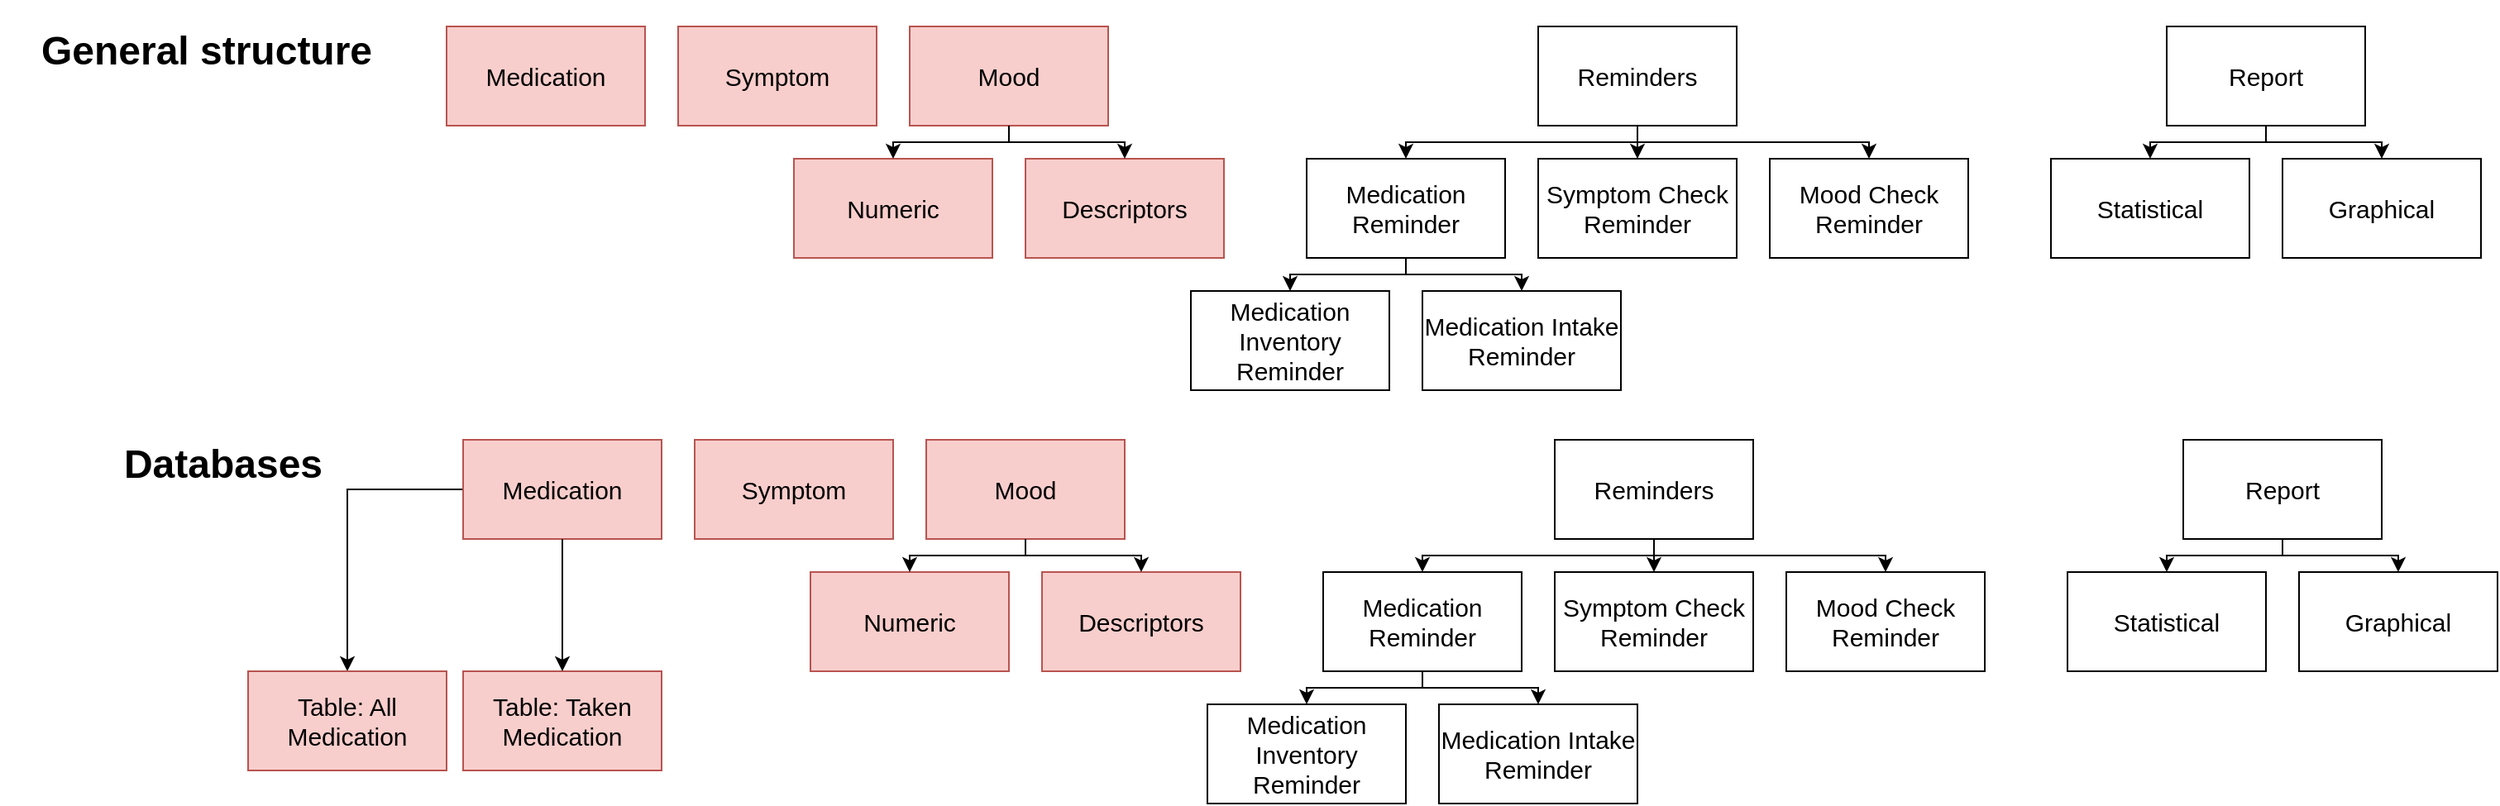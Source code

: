 <mxfile version="17.4.2" type="device" pages="11"><diagram id="zBg1TUzNmox-Av_XBirx" name="General Reference"><mxGraphModel dx="1296" dy="859" grid="1" gridSize="10" guides="1" tooltips="1" connect="1" arrows="1" fold="1" page="1" pageScale="1" pageWidth="850" pageHeight="1100" math="1" shadow="0"><root><mxCell id="0"/><mxCell id="1" parent="0"/><mxCell id="L7Apczvb8HrO5akwjcLP-4" value="" style="group" parent="1" vertex="1" connectable="0"><mxGeometry x="20" y="20" width="1500" height="220" as="geometry"/></mxCell><mxCell id="ilFpgFeQ8-yjKY_zxxhg-1" value="&lt;h1&gt;General structure&lt;/h1&gt;" style="text;html=1;strokeColor=none;fillColor=none;align=center;verticalAlign=middle;whiteSpace=wrap;rounded=0;" parent="L7Apczvb8HrO5akwjcLP-4" vertex="1"><mxGeometry width="250" height="30" as="geometry"/></mxCell><mxCell id="ilFpgFeQ8-yjKY_zxxhg-2" value="Medication" style="rounded=0;whiteSpace=wrap;html=1;fontSize=15;fillColor=#f8cecc;strokeColor=#b85450;" parent="L7Apczvb8HrO5akwjcLP-4" vertex="1"><mxGeometry x="270" width="120" height="60" as="geometry"/></mxCell><mxCell id="ilFpgFeQ8-yjKY_zxxhg-3" value="Symptom" style="rounded=0;whiteSpace=wrap;html=1;fontSize=15;fillColor=#f8cecc;strokeColor=#b85450;" parent="L7Apczvb8HrO5akwjcLP-4" vertex="1"><mxGeometry x="410" width="120" height="60" as="geometry"/></mxCell><mxCell id="ilFpgFeQ8-yjKY_zxxhg-4" value="Mood" style="rounded=0;whiteSpace=wrap;html=1;fontSize=15;fillColor=#f8cecc;strokeColor=#b85450;" parent="L7Apczvb8HrO5akwjcLP-4" vertex="1"><mxGeometry x="550" width="120" height="60" as="geometry"/></mxCell><mxCell id="ilFpgFeQ8-yjKY_zxxhg-5" value="Numeric" style="rounded=0;whiteSpace=wrap;html=1;fontSize=15;fillColor=#f8cecc;strokeColor=#b85450;" parent="L7Apczvb8HrO5akwjcLP-4" vertex="1"><mxGeometry x="480" y="80" width="120" height="60" as="geometry"/></mxCell><mxCell id="ilFpgFeQ8-yjKY_zxxhg-6" value="" style="edgeStyle=orthogonalEdgeStyle;rounded=0;orthogonalLoop=1;jettySize=auto;html=1;fontSize=15;" parent="L7Apczvb8HrO5akwjcLP-4" source="ilFpgFeQ8-yjKY_zxxhg-4" target="ilFpgFeQ8-yjKY_zxxhg-5" edge="1"><mxGeometry relative="1" as="geometry"><Array as="points"><mxPoint x="610" y="55"/><mxPoint x="610" y="70"/><mxPoint x="540" y="70"/><mxPoint x="540" y="75"/></Array></mxGeometry></mxCell><mxCell id="ilFpgFeQ8-yjKY_zxxhg-7" value="Descriptors" style="rounded=0;whiteSpace=wrap;html=1;fontSize=15;fillColor=#f8cecc;strokeColor=#b85450;" parent="L7Apczvb8HrO5akwjcLP-4" vertex="1"><mxGeometry x="620" y="80" width="120" height="60" as="geometry"/></mxCell><mxCell id="ilFpgFeQ8-yjKY_zxxhg-8" value="" style="edgeStyle=orthogonalEdgeStyle;rounded=0;orthogonalLoop=1;jettySize=auto;html=1;fontSize=15;" parent="L7Apczvb8HrO5akwjcLP-4" source="ilFpgFeQ8-yjKY_zxxhg-4" target="ilFpgFeQ8-yjKY_zxxhg-7" edge="1"><mxGeometry relative="1" as="geometry"><Array as="points"><mxPoint x="610" y="55"/><mxPoint x="610" y="70"/><mxPoint x="680" y="70"/><mxPoint x="680" y="75"/></Array></mxGeometry></mxCell><mxCell id="ilFpgFeQ8-yjKY_zxxhg-9" value="Reminders" style="rounded=0;whiteSpace=wrap;html=1;fontSize=15;" parent="L7Apczvb8HrO5akwjcLP-4" vertex="1"><mxGeometry x="930" width="120" height="60" as="geometry"/></mxCell><mxCell id="ilFpgFeQ8-yjKY_zxxhg-10" value="Medication Reminder" style="rounded=0;whiteSpace=wrap;html=1;fontSize=15;" parent="L7Apczvb8HrO5akwjcLP-4" vertex="1"><mxGeometry x="790" y="80" width="120" height="60" as="geometry"/></mxCell><mxCell id="ilFpgFeQ8-yjKY_zxxhg-11" value="" style="edgeStyle=orthogonalEdgeStyle;rounded=0;orthogonalLoop=1;jettySize=auto;html=1;fontSize=15;" parent="L7Apczvb8HrO5akwjcLP-4" source="ilFpgFeQ8-yjKY_zxxhg-9" target="ilFpgFeQ8-yjKY_zxxhg-10" edge="1"><mxGeometry relative="1" as="geometry"><Array as="points"><mxPoint x="990" y="55"/><mxPoint x="990" y="70"/><mxPoint x="850" y="70"/><mxPoint x="850" y="75"/></Array></mxGeometry></mxCell><mxCell id="ilFpgFeQ8-yjKY_zxxhg-12" value="Symptom Check Reminder" style="rounded=0;whiteSpace=wrap;html=1;fontSize=15;" parent="L7Apczvb8HrO5akwjcLP-4" vertex="1"><mxGeometry x="930" y="80" width="120" height="60" as="geometry"/></mxCell><mxCell id="ilFpgFeQ8-yjKY_zxxhg-13" value="" style="edgeStyle=orthogonalEdgeStyle;rounded=0;orthogonalLoop=1;jettySize=auto;html=1;fontSize=15;" parent="L7Apczvb8HrO5akwjcLP-4" source="ilFpgFeQ8-yjKY_zxxhg-9" target="ilFpgFeQ8-yjKY_zxxhg-12" edge="1"><mxGeometry relative="1" as="geometry"><Array as="points"><mxPoint x="990" y="55"/><mxPoint x="990" y="70"/><mxPoint x="990" y="75"/></Array></mxGeometry></mxCell><mxCell id="ilFpgFeQ8-yjKY_zxxhg-14" value="Mood Check Reminder" style="rounded=0;whiteSpace=wrap;html=1;fontSize=15;" parent="L7Apczvb8HrO5akwjcLP-4" vertex="1"><mxGeometry x="1070" y="80" width="120" height="60" as="geometry"/></mxCell><mxCell id="ilFpgFeQ8-yjKY_zxxhg-15" value="" style="edgeStyle=orthogonalEdgeStyle;rounded=0;orthogonalLoop=1;jettySize=auto;html=1;fontSize=15;" parent="L7Apczvb8HrO5akwjcLP-4" source="ilFpgFeQ8-yjKY_zxxhg-9" target="ilFpgFeQ8-yjKY_zxxhg-14" edge="1"><mxGeometry relative="1" as="geometry"><Array as="points"><mxPoint x="990" y="55"/><mxPoint x="990" y="70"/><mxPoint x="1130" y="70"/><mxPoint x="1130" y="75"/></Array></mxGeometry></mxCell><mxCell id="ilFpgFeQ8-yjKY_zxxhg-17" value="Medication Inventory Reminder" style="rounded=0;whiteSpace=wrap;html=1;fontSize=15;" parent="L7Apczvb8HrO5akwjcLP-4" vertex="1"><mxGeometry x="720" y="160" width="120" height="60" as="geometry"/></mxCell><mxCell id="ilFpgFeQ8-yjKY_zxxhg-18" value="" style="edgeStyle=orthogonalEdgeStyle;rounded=0;orthogonalLoop=1;jettySize=auto;html=1;fontSize=15;" parent="L7Apczvb8HrO5akwjcLP-4" source="ilFpgFeQ8-yjKY_zxxhg-10" target="ilFpgFeQ8-yjKY_zxxhg-17" edge="1"><mxGeometry relative="1" as="geometry"><Array as="points"><mxPoint x="850" y="135"/><mxPoint x="850" y="150"/><mxPoint x="780" y="150"/><mxPoint x="780" y="155"/></Array></mxGeometry></mxCell><mxCell id="ilFpgFeQ8-yjKY_zxxhg-19" value="Medication Intake Reminder" style="rounded=0;whiteSpace=wrap;html=1;fontSize=15;" parent="L7Apczvb8HrO5akwjcLP-4" vertex="1"><mxGeometry x="860" y="160" width="120" height="60" as="geometry"/></mxCell><mxCell id="ilFpgFeQ8-yjKY_zxxhg-20" value="" style="edgeStyle=orthogonalEdgeStyle;rounded=0;orthogonalLoop=1;jettySize=auto;html=1;fontSize=15;" parent="L7Apczvb8HrO5akwjcLP-4" source="ilFpgFeQ8-yjKY_zxxhg-10" target="ilFpgFeQ8-yjKY_zxxhg-19" edge="1"><mxGeometry relative="1" as="geometry"><Array as="points"><mxPoint x="850" y="135"/><mxPoint x="850" y="150"/><mxPoint x="920" y="150"/><mxPoint x="920" y="155"/></Array></mxGeometry></mxCell><mxCell id="xRt6qOSFk8lm2crSeA8x-1" value="Report" style="rounded=0;whiteSpace=wrap;html=1;fontSize=15;" parent="L7Apczvb8HrO5akwjcLP-4" vertex="1"><mxGeometry x="1310" width="120" height="60" as="geometry"/></mxCell><mxCell id="xRt6qOSFk8lm2crSeA8x-2" value="Statistical" style="rounded=0;whiteSpace=wrap;html=1;fontSize=15;" parent="L7Apczvb8HrO5akwjcLP-4" vertex="1"><mxGeometry x="1240" y="80" width="120" height="60" as="geometry"/></mxCell><mxCell id="xRt6qOSFk8lm2crSeA8x-17" style="edgeStyle=orthogonalEdgeStyle;rounded=0;orthogonalLoop=1;jettySize=auto;html=1;fontSize=15;endArrow=classic;endFill=1;" parent="L7Apczvb8HrO5akwjcLP-4" source="xRt6qOSFk8lm2crSeA8x-1" target="xRt6qOSFk8lm2crSeA8x-2" edge="1"><mxGeometry relative="1" as="geometry"><Array as="points"><mxPoint x="1370" y="55"/><mxPoint x="1370" y="70"/><mxPoint x="1300" y="70"/><mxPoint x="1300" y="75"/></Array></mxGeometry></mxCell><mxCell id="xRt6qOSFk8lm2crSeA8x-4" value="Graphical" style="rounded=0;whiteSpace=wrap;html=1;fontSize=15;" parent="L7Apczvb8HrO5akwjcLP-4" vertex="1"><mxGeometry x="1380" y="80" width="120" height="60" as="geometry"/></mxCell><mxCell id="xRt6qOSFk8lm2crSeA8x-16" style="edgeStyle=orthogonalEdgeStyle;rounded=0;orthogonalLoop=1;jettySize=auto;html=1;fontSize=15;endArrow=classic;endFill=1;" parent="L7Apczvb8HrO5akwjcLP-4" source="xRt6qOSFk8lm2crSeA8x-1" target="xRt6qOSFk8lm2crSeA8x-4" edge="1"><mxGeometry relative="1" as="geometry"><Array as="points"><mxPoint x="1370" y="55"/><mxPoint x="1370" y="70"/><mxPoint x="1440" y="70"/><mxPoint x="1440" y="75"/></Array></mxGeometry></mxCell><mxCell id="L7Apczvb8HrO5akwjcLP-5" value="" style="group" parent="1" vertex="1" connectable="0"><mxGeometry x="30" y="270" width="1500" height="220" as="geometry"/></mxCell><mxCell id="L7Apczvb8HrO5akwjcLP-6" value="&lt;h1&gt;Databases&lt;/h1&gt;" style="text;html=1;strokeColor=none;fillColor=none;align=center;verticalAlign=middle;whiteSpace=wrap;rounded=0;" parent="L7Apczvb8HrO5akwjcLP-5" vertex="1"><mxGeometry width="250" height="30" as="geometry"/></mxCell><mxCell id="L7Apczvb8HrO5akwjcLP-58" style="edgeStyle=orthogonalEdgeStyle;rounded=0;orthogonalLoop=1;jettySize=auto;html=1;fontSize=15;endArrow=classic;endFill=1;" parent="L7Apczvb8HrO5akwjcLP-5" source="L7Apczvb8HrO5akwjcLP-7" target="L7Apczvb8HrO5akwjcLP-57" edge="1"><mxGeometry relative="1" as="geometry"/></mxCell><mxCell id="L7Apczvb8HrO5akwjcLP-7" value="Medication" style="rounded=0;whiteSpace=wrap;html=1;fontSize=15;fillColor=#f8cecc;strokeColor=#b85450;" parent="L7Apczvb8HrO5akwjcLP-5" vertex="1"><mxGeometry x="270" width="120" height="60" as="geometry"/></mxCell><mxCell id="L7Apczvb8HrO5akwjcLP-8" value="Symptom" style="rounded=0;whiteSpace=wrap;html=1;fontSize=15;fillColor=#f8cecc;strokeColor=#b85450;" parent="L7Apczvb8HrO5akwjcLP-5" vertex="1"><mxGeometry x="410" width="120" height="60" as="geometry"/></mxCell><mxCell id="L7Apczvb8HrO5akwjcLP-9" value="Mood" style="rounded=0;whiteSpace=wrap;html=1;fontSize=15;fillColor=#f8cecc;strokeColor=#b85450;" parent="L7Apczvb8HrO5akwjcLP-5" vertex="1"><mxGeometry x="550" width="120" height="60" as="geometry"/></mxCell><mxCell id="L7Apczvb8HrO5akwjcLP-10" value="Numeric" style="rounded=0;whiteSpace=wrap;html=1;fontSize=15;fillColor=#f8cecc;strokeColor=#b85450;" parent="L7Apczvb8HrO5akwjcLP-5" vertex="1"><mxGeometry x="480" y="80" width="120" height="60" as="geometry"/></mxCell><mxCell id="L7Apczvb8HrO5akwjcLP-11" value="" style="edgeStyle=orthogonalEdgeStyle;rounded=0;orthogonalLoop=1;jettySize=auto;html=1;fontSize=15;" parent="L7Apczvb8HrO5akwjcLP-5" source="L7Apczvb8HrO5akwjcLP-9" target="L7Apczvb8HrO5akwjcLP-10" edge="1"><mxGeometry relative="1" as="geometry"><Array as="points"><mxPoint x="610" y="55"/><mxPoint x="610" y="70"/><mxPoint x="540" y="70"/><mxPoint x="540" y="75"/></Array></mxGeometry></mxCell><mxCell id="L7Apczvb8HrO5akwjcLP-12" value="Descriptors" style="rounded=0;whiteSpace=wrap;html=1;fontSize=15;fillColor=#f8cecc;strokeColor=#b85450;" parent="L7Apczvb8HrO5akwjcLP-5" vertex="1"><mxGeometry x="620" y="80" width="120" height="60" as="geometry"/></mxCell><mxCell id="L7Apczvb8HrO5akwjcLP-13" value="" style="edgeStyle=orthogonalEdgeStyle;rounded=0;orthogonalLoop=1;jettySize=auto;html=1;fontSize=15;" parent="L7Apczvb8HrO5akwjcLP-5" source="L7Apczvb8HrO5akwjcLP-9" target="L7Apczvb8HrO5akwjcLP-12" edge="1"><mxGeometry relative="1" as="geometry"><Array as="points"><mxPoint x="610" y="55"/><mxPoint x="610" y="70"/><mxPoint x="680" y="70"/><mxPoint x="680" y="75"/></Array></mxGeometry></mxCell><mxCell id="L7Apczvb8HrO5akwjcLP-14" value="Reminders" style="rounded=0;whiteSpace=wrap;html=1;fontSize=15;" parent="L7Apczvb8HrO5akwjcLP-5" vertex="1"><mxGeometry x="930" width="120" height="60" as="geometry"/></mxCell><mxCell id="L7Apczvb8HrO5akwjcLP-15" value="Medication Reminder" style="rounded=0;whiteSpace=wrap;html=1;fontSize=15;" parent="L7Apczvb8HrO5akwjcLP-5" vertex="1"><mxGeometry x="790" y="80" width="120" height="60" as="geometry"/></mxCell><mxCell id="L7Apczvb8HrO5akwjcLP-16" value="" style="edgeStyle=orthogonalEdgeStyle;rounded=0;orthogonalLoop=1;jettySize=auto;html=1;fontSize=15;" parent="L7Apczvb8HrO5akwjcLP-5" source="L7Apczvb8HrO5akwjcLP-14" target="L7Apczvb8HrO5akwjcLP-15" edge="1"><mxGeometry relative="1" as="geometry"><Array as="points"><mxPoint x="990" y="55"/><mxPoint x="990" y="70"/><mxPoint x="850" y="70"/><mxPoint x="850" y="75"/></Array></mxGeometry></mxCell><mxCell id="L7Apczvb8HrO5akwjcLP-17" value="Symptom Check Reminder" style="rounded=0;whiteSpace=wrap;html=1;fontSize=15;" parent="L7Apczvb8HrO5akwjcLP-5" vertex="1"><mxGeometry x="930" y="80" width="120" height="60" as="geometry"/></mxCell><mxCell id="L7Apczvb8HrO5akwjcLP-18" value="" style="edgeStyle=orthogonalEdgeStyle;rounded=0;orthogonalLoop=1;jettySize=auto;html=1;fontSize=15;" parent="L7Apczvb8HrO5akwjcLP-5" source="L7Apczvb8HrO5akwjcLP-14" target="L7Apczvb8HrO5akwjcLP-17" edge="1"><mxGeometry relative="1" as="geometry"><Array as="points"><mxPoint x="990" y="55"/><mxPoint x="990" y="70"/><mxPoint x="990" y="75"/></Array></mxGeometry></mxCell><mxCell id="L7Apczvb8HrO5akwjcLP-19" value="Mood Check Reminder" style="rounded=0;whiteSpace=wrap;html=1;fontSize=15;" parent="L7Apczvb8HrO5akwjcLP-5" vertex="1"><mxGeometry x="1070" y="80" width="120" height="60" as="geometry"/></mxCell><mxCell id="L7Apczvb8HrO5akwjcLP-20" value="" style="edgeStyle=orthogonalEdgeStyle;rounded=0;orthogonalLoop=1;jettySize=auto;html=1;fontSize=15;" parent="L7Apczvb8HrO5akwjcLP-5" source="L7Apczvb8HrO5akwjcLP-14" target="L7Apczvb8HrO5akwjcLP-19" edge="1"><mxGeometry relative="1" as="geometry"><Array as="points"><mxPoint x="990" y="55"/><mxPoint x="990" y="70"/><mxPoint x="1130" y="70"/><mxPoint x="1130" y="75"/></Array></mxGeometry></mxCell><mxCell id="L7Apczvb8HrO5akwjcLP-21" value="Medication Inventory Reminder" style="rounded=0;whiteSpace=wrap;html=1;fontSize=15;" parent="L7Apczvb8HrO5akwjcLP-5" vertex="1"><mxGeometry x="720" y="160" width="120" height="60" as="geometry"/></mxCell><mxCell id="L7Apczvb8HrO5akwjcLP-22" value="" style="edgeStyle=orthogonalEdgeStyle;rounded=0;orthogonalLoop=1;jettySize=auto;html=1;fontSize=15;" parent="L7Apczvb8HrO5akwjcLP-5" source="L7Apczvb8HrO5akwjcLP-15" target="L7Apczvb8HrO5akwjcLP-21" edge="1"><mxGeometry relative="1" as="geometry"><Array as="points"><mxPoint x="850" y="135"/><mxPoint x="850" y="150"/><mxPoint x="780" y="150"/><mxPoint x="780" y="155"/></Array></mxGeometry></mxCell><mxCell id="L7Apczvb8HrO5akwjcLP-23" value="Medication Intake Reminder" style="rounded=0;whiteSpace=wrap;html=1;fontSize=15;" parent="L7Apczvb8HrO5akwjcLP-5" vertex="1"><mxGeometry x="860" y="160" width="120" height="60" as="geometry"/></mxCell><mxCell id="L7Apczvb8HrO5akwjcLP-24" value="" style="edgeStyle=orthogonalEdgeStyle;rounded=0;orthogonalLoop=1;jettySize=auto;html=1;fontSize=15;" parent="L7Apczvb8HrO5akwjcLP-5" source="L7Apczvb8HrO5akwjcLP-15" target="L7Apczvb8HrO5akwjcLP-23" edge="1"><mxGeometry relative="1" as="geometry"><Array as="points"><mxPoint x="850" y="135"/><mxPoint x="850" y="150"/><mxPoint x="920" y="150"/><mxPoint x="920" y="155"/></Array></mxGeometry></mxCell><mxCell id="L7Apczvb8HrO5akwjcLP-25" value="Report" style="rounded=0;whiteSpace=wrap;html=1;fontSize=15;" parent="L7Apczvb8HrO5akwjcLP-5" vertex="1"><mxGeometry x="1310" width="120" height="60" as="geometry"/></mxCell><mxCell id="L7Apczvb8HrO5akwjcLP-26" value="Statistical" style="rounded=0;whiteSpace=wrap;html=1;fontSize=15;" parent="L7Apczvb8HrO5akwjcLP-5" vertex="1"><mxGeometry x="1240" y="80" width="120" height="60" as="geometry"/></mxCell><mxCell id="L7Apczvb8HrO5akwjcLP-27" style="edgeStyle=orthogonalEdgeStyle;rounded=0;orthogonalLoop=1;jettySize=auto;html=1;fontSize=15;endArrow=classic;endFill=1;" parent="L7Apczvb8HrO5akwjcLP-5" source="L7Apczvb8HrO5akwjcLP-25" target="L7Apczvb8HrO5akwjcLP-26" edge="1"><mxGeometry relative="1" as="geometry"><Array as="points"><mxPoint x="1370" y="55"/><mxPoint x="1370" y="70"/><mxPoint x="1300" y="70"/><mxPoint x="1300" y="75"/></Array></mxGeometry></mxCell><mxCell id="L7Apczvb8HrO5akwjcLP-28" value="Graphical" style="rounded=0;whiteSpace=wrap;html=1;fontSize=15;" parent="L7Apczvb8HrO5akwjcLP-5" vertex="1"><mxGeometry x="1380" y="80" width="120" height="60" as="geometry"/></mxCell><mxCell id="L7Apczvb8HrO5akwjcLP-29" style="edgeStyle=orthogonalEdgeStyle;rounded=0;orthogonalLoop=1;jettySize=auto;html=1;fontSize=15;endArrow=classic;endFill=1;" parent="L7Apczvb8HrO5akwjcLP-5" source="L7Apczvb8HrO5akwjcLP-25" target="L7Apczvb8HrO5akwjcLP-28" edge="1"><mxGeometry relative="1" as="geometry"><Array as="points"><mxPoint x="1370" y="55"/><mxPoint x="1370" y="70"/><mxPoint x="1440" y="70"/><mxPoint x="1440" y="75"/></Array></mxGeometry></mxCell><mxCell id="L7Apczvb8HrO5akwjcLP-57" value="Table: All Medication" style="rounded=0;whiteSpace=wrap;html=1;fontSize=15;fillColor=#f8cecc;strokeColor=#b85450;" parent="L7Apczvb8HrO5akwjcLP-5" vertex="1"><mxGeometry x="140" y="140" width="120" height="60" as="geometry"/></mxCell><mxCell id="L7Apczvb8HrO5akwjcLP-30" value="Table: Taken Medication" style="rounded=0;whiteSpace=wrap;html=1;fontSize=15;fillColor=#f8cecc;strokeColor=#b85450;" parent="1" vertex="1"><mxGeometry x="300" y="410" width="120" height="60" as="geometry"/></mxCell><mxCell id="L7Apczvb8HrO5akwjcLP-31" value="" style="edgeStyle=orthogonalEdgeStyle;rounded=0;orthogonalLoop=1;jettySize=auto;html=1;fontSize=15;endArrow=classic;endFill=1;" parent="1" source="L7Apczvb8HrO5akwjcLP-7" target="L7Apczvb8HrO5akwjcLP-30" edge="1"><mxGeometry relative="1" as="geometry"/></mxCell></root></mxGraphModel></diagram><diagram id="6k78ojMrIuz7MoisR403" name="UseCaseV1"><mxGraphModel dx="958" dy="635" grid="1" gridSize="10" guides="1" tooltips="1" connect="1" arrows="1" fold="1" page="1" pageScale="1" pageWidth="850" pageHeight="1100" math="0" shadow="0"><root><mxCell id="0"/><mxCell id="1" parent="0"/><mxCell id="wbZbLnTmH84BzMf_I9y3-6" value="&lt;span style=&quot;font-weight: 700 ; font-size: 24px ; font-family: &amp;#34;helvetica&amp;#34;&quot;&gt;Symptoms Description&lt;/span&gt;" style="rounded=0;whiteSpace=wrap;html=1;verticalAlign=top;align=left;labelPosition=center;verticalLabelPosition=middle;fillColor=none;" vertex="1" parent="1"><mxGeometry x="200" y="650" width="390" height="250" as="geometry"/></mxCell><mxCell id="wbZbLnTmH84BzMf_I9y3-5" value="&lt;span style=&quot;font-family: &amp;#34;helvetica&amp;#34; ; font-size: 24px ; font-weight: 700&quot;&gt;Medication System&lt;/span&gt;" style="rounded=0;whiteSpace=wrap;html=1;verticalAlign=top;align=left;labelPosition=center;verticalLabelPosition=middle;fillColor=none;" vertex="1" parent="1"><mxGeometry x="200" y="365" width="390" height="250" as="geometry"/></mxCell><mxCell id="uKsXbPeGfT5i28nrtdVC-1" value="Therapy patient" style="shape=umlActor;verticalLabelPosition=bottom;verticalAlign=top;html=1;outlineConnect=0;" parent="1" vertex="1"><mxGeometry x="120" y="190" width="30" height="60" as="geometry"/></mxCell><mxCell id="uKsXbPeGfT5i28nrtdVC-3" value="&lt;span style=&quot;font-family: &amp;quot;helvetica&amp;quot; ; font-size: 24px ; font-weight: 700&quot;&gt;Mood System&lt;br&gt;&lt;/span&gt;" style="rounded=0;whiteSpace=wrap;html=1;verticalAlign=top;align=left;labelPosition=center;verticalLabelPosition=middle;" parent="1" vertex="1"><mxGeometry x="200" y="90" width="390" height="250" as="geometry"/></mxCell><mxCell id="uKsXbPeGfT5i28nrtdVC-4" value="Store mood" style="ellipse;whiteSpace=wrap;html=1;" parent="1" vertex="1"><mxGeometry x="230" y="130" width="140" height="50" as="geometry"/></mxCell><mxCell id="uKsXbPeGfT5i28nrtdVC-6" value="Delete Mood" style="ellipse;whiteSpace=wrap;html=1;" parent="1" vertex="1"><mxGeometry x="330" y="200" width="140" height="50" as="geometry"/></mxCell><mxCell id="wbZbLnTmH84BzMf_I9y3-3" value="" style="edgeStyle=orthogonalEdgeStyle;rounded=0;orthogonalLoop=1;jettySize=auto;html=1;" edge="1" parent="1" source="uKsXbPeGfT5i28nrtdVC-7" target="uKsXbPeGfT5i28nrtdVC-28"><mxGeometry relative="1" as="geometry"/></mxCell><mxCell id="uKsXbPeGfT5i28nrtdVC-7" value="Update Mood" style="ellipse;whiteSpace=wrap;html=1;" parent="1" vertex="1"><mxGeometry x="430" y="130" width="140" height="50" as="geometry"/></mxCell><mxCell id="uKsXbPeGfT5i28nrtdVC-9" value="&lt;div&gt;Read All Mood Entries&lt;br&gt;&lt;/div&gt;" style="ellipse;whiteSpace=wrap;html=1;" parent="1" vertex="1"><mxGeometry x="230" y="270" width="140" height="50" as="geometry"/></mxCell><mxCell id="uKsXbPeGfT5i28nrtdVC-11" value="" style="endArrow=none;html=1;rounded=0;" parent="1" source="uKsXbPeGfT5i28nrtdVC-1" target="uKsXbPeGfT5i28nrtdVC-4" edge="1"><mxGeometry width="50" height="50" relative="1" as="geometry"><mxPoint x="190" y="420" as="sourcePoint"/><mxPoint x="240" y="370" as="targetPoint"/></mxGeometry></mxCell><mxCell id="uKsXbPeGfT5i28nrtdVC-12" value="" style="endArrow=none;html=1;rounded=0;" parent="1" target="uKsXbPeGfT5i28nrtdVC-7" edge="1" source="uKsXbPeGfT5i28nrtdVC-1"><mxGeometry width="50" height="50" relative="1" as="geometry"><mxPoint x="130" y="210" as="sourcePoint"/><mxPoint x="240" y="370" as="targetPoint"/></mxGeometry></mxCell><mxCell id="uKsXbPeGfT5i28nrtdVC-13" value="" style="endArrow=none;html=1;rounded=0;" parent="1" target="uKsXbPeGfT5i28nrtdVC-6" edge="1" source="uKsXbPeGfT5i28nrtdVC-1"><mxGeometry width="50" height="50" relative="1" as="geometry"><mxPoint x="130" y="210" as="sourcePoint"/><mxPoint x="240" y="370" as="targetPoint"/></mxGeometry></mxCell><mxCell id="uKsXbPeGfT5i28nrtdVC-16" value="" style="endArrow=none;html=1;rounded=0;" parent="1" target="uKsXbPeGfT5i28nrtdVC-9" edge="1" source="uKsXbPeGfT5i28nrtdVC-1"><mxGeometry width="50" height="50" relative="1" as="geometry"><mxPoint x="130" y="210" as="sourcePoint"/><mxPoint x="240" y="370" as="targetPoint"/></mxGeometry></mxCell><mxCell id="uKsXbPeGfT5i28nrtdVC-28" value="Read Mood Report" style="ellipse;whiteSpace=wrap;html=1;" parent="1" vertex="1"><mxGeometry x="430" y="270" width="140" height="50" as="geometry"/></mxCell><mxCell id="uKsXbPeGfT5i28nrtdVC-29" value="" style="endArrow=none;html=1;rounded=0;" parent="1" source="uKsXbPeGfT5i28nrtdVC-28" edge="1" target="uKsXbPeGfT5i28nrtdVC-1"><mxGeometry width="50" height="50" relative="1" as="geometry"><mxPoint x="400" y="460" as="sourcePoint"/><mxPoint x="130" y="210" as="targetPoint"/></mxGeometry></mxCell><mxCell id="uKsXbPeGfT5i28nrtdVC-33" value="Therapy patient" style="shape=umlActor;verticalLabelPosition=bottom;verticalAlign=top;html=1;outlineConnect=0;fillColor=none;" parent="1" vertex="1"><mxGeometry x="110" y="460" width="30" height="60" as="geometry"/></mxCell><mxCell id="uKsXbPeGfT5i28nrtdVC-35" value="Store Medication&lt;br&gt;description" style="ellipse;whiteSpace=wrap;html=1;fillColor=none;" parent="1" vertex="1"><mxGeometry x="230" y="400" width="140" height="50" as="geometry"/></mxCell><mxCell id="uKsXbPeGfT5i28nrtdVC-37" value="Delete Medication" style="ellipse;whiteSpace=wrap;html=1;fillColor=none;" parent="1" vertex="1"><mxGeometry x="330" y="460" width="140" height="50" as="geometry"/></mxCell><mxCell id="uKsXbPeGfT5i28nrtdVC-38" value="Update Medication&lt;br&gt;description" style="ellipse;whiteSpace=wrap;html=1;fillColor=none;" parent="1" vertex="1"><mxGeometry x="420" y="400" width="140" height="50" as="geometry"/></mxCell><mxCell id="uKsXbPeGfT5i28nrtdVC-39" value="&lt;div&gt;Read All Medication Entries&lt;br&gt;&lt;/div&gt;" style="ellipse;whiteSpace=wrap;html=1;fillColor=none;" parent="1" vertex="1"><mxGeometry x="430" y="540" width="140" height="50" as="geometry"/></mxCell><mxCell id="uKsXbPeGfT5i28nrtdVC-40" value="" style="endArrow=none;html=1;rounded=0;fillColor=none;" parent="1" source="uKsXbPeGfT5i28nrtdVC-33" target="uKsXbPeGfT5i28nrtdVC-35" edge="1"><mxGeometry width="50" height="50" relative="1" as="geometry"><mxPoint x="200" y="690" as="sourcePoint"/><mxPoint x="250" y="640" as="targetPoint"/></mxGeometry></mxCell><mxCell id="uKsXbPeGfT5i28nrtdVC-41" value="" style="endArrow=none;html=1;rounded=0;fillColor=none;" parent="1" target="uKsXbPeGfT5i28nrtdVC-38" edge="1" source="uKsXbPeGfT5i28nrtdVC-33"><mxGeometry width="50" height="50" relative="1" as="geometry"><mxPoint x="140" y="480" as="sourcePoint"/><mxPoint x="250" y="640" as="targetPoint"/></mxGeometry></mxCell><mxCell id="uKsXbPeGfT5i28nrtdVC-42" value="" style="endArrow=none;html=1;rounded=0;fillColor=none;" parent="1" target="uKsXbPeGfT5i28nrtdVC-37" edge="1" source="uKsXbPeGfT5i28nrtdVC-33"><mxGeometry width="50" height="50" relative="1" as="geometry"><mxPoint x="140" y="480" as="sourcePoint"/><mxPoint x="250" y="640" as="targetPoint"/></mxGeometry></mxCell><mxCell id="uKsXbPeGfT5i28nrtdVC-43" value="" style="endArrow=none;html=1;rounded=0;fillColor=none;" parent="1" target="uKsXbPeGfT5i28nrtdVC-39" edge="1" source="uKsXbPeGfT5i28nrtdVC-33"><mxGeometry width="50" height="50" relative="1" as="geometry"><mxPoint x="140" y="480" as="sourcePoint"/><mxPoint x="250" y="640" as="targetPoint"/></mxGeometry></mxCell><mxCell id="uKsXbPeGfT5i28nrtdVC-44" value="Read Medication Statistics&amp;nbsp;" style="ellipse;whiteSpace=wrap;html=1;fillColor=none;" parent="1" vertex="1"><mxGeometry x="230" y="540" width="140" height="50" as="geometry"/></mxCell><mxCell id="uKsXbPeGfT5i28nrtdVC-45" value="" style="endArrow=none;html=1;rounded=0;fillColor=none;" parent="1" source="uKsXbPeGfT5i28nrtdVC-44" edge="1" target="uKsXbPeGfT5i28nrtdVC-33"><mxGeometry width="50" height="50" relative="1" as="geometry"><mxPoint x="410" y="730" as="sourcePoint"/><mxPoint x="140" y="480" as="targetPoint"/></mxGeometry></mxCell><mxCell id="uKsXbPeGfT5i28nrtdVC-47" value="Therapy patient" style="shape=umlActor;verticalLabelPosition=bottom;verticalAlign=top;html=1;outlineConnect=0;fillColor=none;" parent="1" vertex="1"><mxGeometry x="110" y="730" width="30" height="60" as="geometry"/></mxCell><mxCell id="uKsXbPeGfT5i28nrtdVC-49" value="Store symptom description" style="ellipse;whiteSpace=wrap;html=1;fillColor=none;" parent="1" vertex="1"><mxGeometry x="230" y="690" width="140" height="50" as="geometry"/></mxCell><mxCell id="uKsXbPeGfT5i28nrtdVC-51" value="Delete Symptom&lt;br&gt;Description" style="ellipse;whiteSpace=wrap;html=1;fillColor=none;" parent="1" vertex="1"><mxGeometry x="325" y="760" width="140" height="50" as="geometry"/></mxCell><mxCell id="uKsXbPeGfT5i28nrtdVC-52" value="Update Symptom&lt;br&gt;Description" style="ellipse;whiteSpace=wrap;html=1;fillColor=none;" parent="1" vertex="1"><mxGeometry x="430" y="700" width="140" height="50" as="geometry"/></mxCell><mxCell id="uKsXbPeGfT5i28nrtdVC-53" value="&lt;div&gt;Read All Symptom Entries&lt;br&gt;&lt;/div&gt;" style="ellipse;whiteSpace=wrap;html=1;fillColor=none;" parent="1" vertex="1"><mxGeometry x="430" y="830" width="140" height="50" as="geometry"/></mxCell><mxCell id="uKsXbPeGfT5i28nrtdVC-54" value="" style="endArrow=none;html=1;rounded=0;fillColor=none;" parent="1" source="uKsXbPeGfT5i28nrtdVC-47" target="uKsXbPeGfT5i28nrtdVC-49" edge="1"><mxGeometry width="50" height="50" relative="1" as="geometry"><mxPoint x="150" y="990" as="sourcePoint"/><mxPoint x="200" y="940" as="targetPoint"/></mxGeometry></mxCell><mxCell id="uKsXbPeGfT5i28nrtdVC-55" value="" style="endArrow=none;html=1;rounded=0;fillColor=none;" parent="1" target="uKsXbPeGfT5i28nrtdVC-52" edge="1" source="uKsXbPeGfT5i28nrtdVC-47"><mxGeometry width="50" height="50" relative="1" as="geometry"><mxPoint x="90" y="780" as="sourcePoint"/><mxPoint x="200" y="940" as="targetPoint"/></mxGeometry></mxCell><mxCell id="uKsXbPeGfT5i28nrtdVC-56" value="" style="endArrow=none;html=1;rounded=0;fillColor=none;" parent="1" target="uKsXbPeGfT5i28nrtdVC-51" edge="1" source="uKsXbPeGfT5i28nrtdVC-47"><mxGeometry width="50" height="50" relative="1" as="geometry"><mxPoint x="90" y="780" as="sourcePoint"/><mxPoint x="200" y="940" as="targetPoint"/></mxGeometry></mxCell><mxCell id="uKsXbPeGfT5i28nrtdVC-57" value="" style="endArrow=none;html=1;rounded=0;fillColor=none;" parent="1" target="uKsXbPeGfT5i28nrtdVC-53" edge="1" source="uKsXbPeGfT5i28nrtdVC-47"><mxGeometry width="50" height="50" relative="1" as="geometry"><mxPoint x="90" y="780" as="sourcePoint"/><mxPoint x="200" y="940" as="targetPoint"/></mxGeometry></mxCell><mxCell id="uKsXbPeGfT5i28nrtdVC-58" value="Read Symptom Report" style="ellipse;whiteSpace=wrap;html=1;fillColor=none;" parent="1" vertex="1"><mxGeometry x="230" y="830" width="140" height="50" as="geometry"/></mxCell><mxCell id="uKsXbPeGfT5i28nrtdVC-59" value="" style="endArrow=none;html=1;rounded=0;fillColor=none;" parent="1" source="uKsXbPeGfT5i28nrtdVC-58" edge="1" target="uKsXbPeGfT5i28nrtdVC-47"><mxGeometry width="50" height="50" relative="1" as="geometry"><mxPoint x="360" y="1030" as="sourcePoint"/><mxPoint x="90" y="780" as="targetPoint"/></mxGeometry></mxCell></root></mxGraphModel></diagram><diagram id="lvDak0BhNweon7_B4w3u" name="Sequence Diagram"><mxGraphModel dx="2202" dy="730" grid="1" gridSize="10" guides="1" tooltips="1" connect="1" arrows="1" fold="1" page="1" pageScale="1" pageWidth="1100" pageHeight="850" math="0" shadow="0"><root><mxCell id="0"/><mxCell id="1" parent="0"/><mxCell id="BR3SA9TYRwSEdvgHfi04-1" value=":Patient" style="rounded=0;whiteSpace=wrap;html=1;" parent="1" vertex="1"><mxGeometry x="-821" y="120" width="120" height="60" as="geometry"/></mxCell><mxCell id="BR3SA9TYRwSEdvgHfi04-2" value="" style="endArrow=none;dashed=1;html=1;dashPattern=1 3;strokeWidth=2;rounded=0;entryX=0.5;entryY=1;entryDx=0;entryDy=0;exitX=0.5;exitY=0;exitDx=0;exitDy=0;" parent="1" source="BR3SA9TYRwSEdvgHfi04-6" target="BR3SA9TYRwSEdvgHfi04-1" edge="1"><mxGeometry width="50" height="50" relative="1" as="geometry"><mxPoint x="-761" y="220" as="sourcePoint"/><mxPoint x="-610" y="430" as="targetPoint"/></mxGeometry></mxCell><mxCell id="BR3SA9TYRwSEdvgHfi04-4" value=":System" style="rounded=0;whiteSpace=wrap;html=1;" parent="1" vertex="1"><mxGeometry x="-650" y="120" width="120" height="60" as="geometry"/></mxCell><mxCell id="BR3SA9TYRwSEdvgHfi04-5" value=":Therapist" style="rounded=0;whiteSpace=wrap;html=1;" parent="1" vertex="1"><mxGeometry x="-480" y="120" width="120" height="60" as="geometry"/></mxCell><mxCell id="BR3SA9TYRwSEdvgHfi04-6" value="" style="rounded=0;whiteSpace=wrap;html=1;" parent="1" vertex="1"><mxGeometry x="-771" y="230" width="20" height="60" as="geometry"/></mxCell><mxCell id="BR3SA9TYRwSEdvgHfi04-7" value="" style="rounded=0;whiteSpace=wrap;html=1;" parent="1" vertex="1"><mxGeometry x="-771" y="340" width="20" height="60" as="geometry"/></mxCell><mxCell id="BR3SA9TYRwSEdvgHfi04-8" value="" style="endArrow=none;dashed=1;html=1;rounded=0;exitX=0.5;exitY=0;exitDx=0;exitDy=0;entryX=0.5;entryY=1;entryDx=0;entryDy=0;" parent="1" source="BR3SA9TYRwSEdvgHfi04-7" target="BR3SA9TYRwSEdvgHfi04-6" edge="1"><mxGeometry width="50" height="50" relative="1" as="geometry"><mxPoint x="-590" y="480" as="sourcePoint"/><mxPoint x="-761" y="270" as="targetPoint"/></mxGeometry></mxCell><mxCell id="BR3SA9TYRwSEdvgHfi04-9" value="" style="endArrow=none;dashed=1;html=1;rounded=0;entryX=0.25;entryY=1;entryDx=0;entryDy=0;" parent="1" target="BR3SA9TYRwSEdvgHfi04-7" edge="1"><mxGeometry width="50" height="50" relative="1" as="geometry"><mxPoint x="-766" y="420" as="sourcePoint"/><mxPoint x="-540" y="430" as="targetPoint"/></mxGeometry></mxCell><mxCell id="BR3SA9TYRwSEdvgHfi04-10" value="" style="rounded=0;whiteSpace=wrap;html=1;" parent="1" vertex="1"><mxGeometry x="-771" y="420" width="20" height="60" as="geometry"/></mxCell><mxCell id="BR3SA9TYRwSEdvgHfi04-11" value="" style="rounded=0;whiteSpace=wrap;html=1;" parent="1" vertex="1"><mxGeometry x="-600" y="260" width="20" height="280" as="geometry"/></mxCell><mxCell id="BR3SA9TYRwSEdvgHfi04-12" value="" style="endArrow=none;dashed=1;html=1;dashPattern=1 3;strokeWidth=2;rounded=0;entryX=0.5;entryY=1;entryDx=0;entryDy=0;exitX=0.5;exitY=0;exitDx=0;exitDy=0;" parent="1" source="BR3SA9TYRwSEdvgHfi04-11" target="BR3SA9TYRwSEdvgHfi04-4" edge="1"><mxGeometry width="50" height="50" relative="1" as="geometry"><mxPoint x="-590" y="480" as="sourcePoint"/><mxPoint x="-540" y="430" as="targetPoint"/></mxGeometry></mxCell><mxCell id="BR3SA9TYRwSEdvgHfi04-13" value="" style="endArrow=classicThin;html=1;rounded=0;exitX=1;exitY=0.75;exitDx=0;exitDy=0;entryX=0;entryY=0.058;entryDx=0;entryDy=0;entryPerimeter=0;endFill=1;" parent="1" source="BR3SA9TYRwSEdvgHfi04-6" target="BR3SA9TYRwSEdvgHfi04-11" edge="1"><mxGeometry width="50" height="50" relative="1" as="geometry"><mxPoint x="-620" y="480" as="sourcePoint"/><mxPoint x="-570" y="430" as="targetPoint"/></mxGeometry></mxCell><mxCell id="BR3SA9TYRwSEdvgHfi04-14" value="" style="endArrow=classicThin;html=1;rounded=0;exitX=1.05;exitY=0.133;exitDx=0;exitDy=0;exitPerimeter=0;endFill=1;entryX=-0.05;entryY=0.342;entryDx=0;entryDy=0;entryPerimeter=0;" parent="1" source="BR3SA9TYRwSEdvgHfi04-7" target="BR3SA9TYRwSEdvgHfi04-11" edge="1"><mxGeometry width="50" height="50" relative="1" as="geometry"><mxPoint x="-620" y="480" as="sourcePoint"/><mxPoint x="-610" y="350" as="targetPoint"/></mxGeometry></mxCell><mxCell id="BR3SA9TYRwSEdvgHfi04-15" value="" style="endArrow=classic;html=1;rounded=0;exitX=1;exitY=0.5;exitDx=0;exitDy=0;entryX=-0.1;entryY=0.689;entryDx=0;entryDy=0;entryPerimeter=0;" parent="1" source="BR3SA9TYRwSEdvgHfi04-10" target="BR3SA9TYRwSEdvgHfi04-11" edge="1"><mxGeometry width="50" height="50" relative="1" as="geometry"><mxPoint x="-620" y="480" as="sourcePoint"/><mxPoint x="-570" y="430" as="targetPoint"/></mxGeometry></mxCell><mxCell id="BR3SA9TYRwSEdvgHfi04-16" value="UpdateFeelings" style="text;html=1;strokeColor=none;fillColor=none;align=center;verticalAlign=middle;whiteSpace=wrap;rounded=0;" parent="1" vertex="1"><mxGeometry x="-711" y="245" width="60" height="30" as="geometry"/></mxCell><mxCell id="BR3SA9TYRwSEdvgHfi04-17" value="UpdateDescriptions" style="text;html=1;align=center;verticalAlign=middle;resizable=0;points=[];autosize=1;strokeColor=none;fillColor=none;" parent="1" vertex="1"><mxGeometry x="-746" y="310" width="130" height="30" as="geometry"/></mxCell><mxCell id="BR3SA9TYRwSEdvgHfi04-18" value="Update Medication" style="text;html=1;strokeColor=none;fillColor=none;align=center;verticalAlign=middle;whiteSpace=wrap;rounded=0;" parent="1" vertex="1"><mxGeometry x="-736" y="420" width="120" height="30" as="geometry"/></mxCell><mxCell id="BR3SA9TYRwSEdvgHfi04-19" value="" style="endArrow=none;dashed=1;html=1;dashPattern=1 3;strokeWidth=2;rounded=0;exitX=0.25;exitY=1;exitDx=0;exitDy=0;entryX=0.5;entryY=0;entryDx=0;entryDy=0;" parent="1" source="BR3SA9TYRwSEdvgHfi04-10" target="BR3SA9TYRwSEdvgHfi04-20" edge="1"><mxGeometry width="50" height="50" relative="1" as="geometry"><mxPoint x="-620" y="480" as="sourcePoint"/><mxPoint x="-760" y="510" as="targetPoint"/></mxGeometry></mxCell><mxCell id="BR3SA9TYRwSEdvgHfi04-20" value="" style="rounded=0;whiteSpace=wrap;html=1;" parent="1" vertex="1"><mxGeometry x="-772" y="520" width="21" height="60" as="geometry"/></mxCell><mxCell id="BR3SA9TYRwSEdvgHfi04-23" value="" style="endArrow=classicThin;dashed=1;html=1;rounded=0;exitX=0.05;exitY=0.957;exitDx=0;exitDy=0;exitPerimeter=0;entryX=1;entryY=0.25;entryDx=0;entryDy=0;endFill=1;" parent="1" source="BR3SA9TYRwSEdvgHfi04-11" target="BR3SA9TYRwSEdvgHfi04-20" edge="1"><mxGeometry width="50" height="50" relative="1" as="geometry"><mxPoint x="-620" y="480" as="sourcePoint"/><mxPoint x="-570" y="430" as="targetPoint"/></mxGeometry></mxCell><mxCell id="BR3SA9TYRwSEdvgHfi04-24" value="GetFeelingReport" style="text;html=1;align=center;verticalAlign=middle;resizable=0;points=[];autosize=1;strokeColor=none;fillColor=none;" parent="1" vertex="1"><mxGeometry x="-750" y="495" width="120" height="30" as="geometry"/></mxCell><mxCell id="BR3SA9TYRwSEdvgHfi04-25" value="" style="endArrow=none;dashed=1;html=1;rounded=0;exitX=0.5;exitY=0;exitDx=0;exitDy=0;" parent="1" source="BR3SA9TYRwSEdvgHfi04-26" target="BR3SA9TYRwSEdvgHfi04-5" edge="1"><mxGeometry width="50" height="50" relative="1" as="geometry"><mxPoint x="-420" y="260" as="sourcePoint"/><mxPoint x="-570" y="430" as="targetPoint"/></mxGeometry></mxCell><mxCell id="BR3SA9TYRwSEdvgHfi04-26" value="" style="rounded=0;whiteSpace=wrap;html=1;" parent="1" vertex="1"><mxGeometry x="-435" y="435" width="30" height="60" as="geometry"/></mxCell><mxCell id="BR3SA9TYRwSEdvgHfi04-28" value="" style="endArrow=none;dashed=1;html=1;dashPattern=1 3;strokeWidth=2;rounded=0;entryX=0.5;entryY=1;entryDx=0;entryDy=0;" parent="1" target="BR3SA9TYRwSEdvgHfi04-26" edge="1"><mxGeometry width="50" height="50" relative="1" as="geometry"><mxPoint x="-420" y="550" as="sourcePoint"/><mxPoint x="-570" y="430" as="targetPoint"/></mxGeometry></mxCell><mxCell id="BR3SA9TYRwSEdvgHfi04-29" value="" style="endArrow=open;dashed=1;html=1;dashPattern=1 3;strokeWidth=2;rounded=0;entryX=0;entryY=0.75;entryDx=0;entryDy=0;exitX=0.95;exitY=0.818;exitDx=0;exitDy=0;exitPerimeter=0;endFill=0;" parent="1" source="BR3SA9TYRwSEdvgHfi04-11" target="BR3SA9TYRwSEdvgHfi04-26" edge="1"><mxGeometry width="50" height="50" relative="1" as="geometry"><mxPoint x="-620" y="300" as="sourcePoint"/><mxPoint x="-570" y="250" as="targetPoint"/></mxGeometry></mxCell><mxCell id="BR3SA9TYRwSEdvgHfi04-30" value="GetFeelingReport" style="text;html=1;align=center;verticalAlign=middle;resizable=0;points=[];autosize=1;strokeColor=none;fillColor=none;" parent="1" vertex="1"><mxGeometry x="-580" y="445" width="120" height="30" as="geometry"/></mxCell></root></mxGraphModel></diagram><diagram id="kqlj6qc_8fI8h3DvjXL5" name="Big Picture (Class Diagram)"><mxGraphModel dx="2424" dy="1043" grid="1" gridSize="10" guides="1" tooltips="1" connect="1" arrows="1" fold="1" page="1" pageScale="1" pageWidth="850" pageHeight="1100" math="0" shadow="0"><root><mxCell id="0"/><mxCell id="1" parent="0"/><mxCell id="Xab_zHpOlMsISREHxz9Y-5" value="May not be needed, depends on what we end up implementing. This could also be the UI (or main function)" style="rounded=0;whiteSpace=wrap;html=1;verticalAlign=bottom;" parent="1" vertex="1"><mxGeometry x="520" y="68" width="310" height="322" as="geometry"/></mxCell><mxCell id="4C0_AiFBUqXaxyEuPK0--1" value="Back-end" style="shape=umlFrame;whiteSpace=wrap;html=1;width=120;height=30;boundedLbl=1;verticalAlign=middle;align=left;spacingLeft=5;dashed=1;strokeColor=default;" parent="1" vertex="1"><mxGeometry x="10" y="20" width="820" height="30" as="geometry"/></mxCell><mxCell id="4C0_AiFBUqXaxyEuPK0--2" value="Front-end (UI)" style="shape=umlFrame;whiteSpace=wrap;html=1;width=120;height=30;boundedLbl=1;verticalAlign=middle;align=left;spacingLeft=5;dashed=1;strokeColor=default;" parent="1" vertex="1"><mxGeometry x="-840" y="6" width="160" height="514" as="geometry"/></mxCell><mxCell id="W4fD12It3xQH8SnFy0nQ-5" value="Therapist" style="swimlane;fontStyle=1;childLayout=stackLayout;horizontal=1;startSize=26;horizontalStack=0;resizeParent=1;resizeParentMax=0;resizeLast=0;collapsible=1;marginBottom=0;verticalAlign=top;" parent="1" vertex="1"><mxGeometry x="330" y="106" width="140" height="70" as="geometry"/></mxCell><mxCell id="W4fD12It3xQH8SnFy0nQ-6" value="Name" style="text;strokeColor=none;fillColor=none;align=left;verticalAlign=middle;spacingLeft=4;spacingRight=4;overflow=hidden;points=[[0,0.5],[1,0.5]];portConstraint=eastwest;rotatable=0;" parent="W4fD12It3xQH8SnFy0nQ-5" vertex="1"><mxGeometry y="26" width="140" height="22" as="geometry"/></mxCell><mxCell id="W4fD12It3xQH8SnFy0nQ-7" value="patients: Patients[]" style="text;strokeColor=none;fillColor=none;align=left;verticalAlign=middle;spacingLeft=4;spacingRight=4;overflow=hidden;points=[[0,0.5],[1,0.5]];portConstraint=eastwest;rotatable=0;" parent="W4fD12It3xQH8SnFy0nQ-5" vertex="1"><mxGeometry y="48" width="140" height="22" as="geometry"/></mxCell><mxCell id="W4fD12It3xQH8SnFy0nQ-18" value="" style="endArrow=none;html=1;rounded=0;edgeStyle=orthogonalEdgeStyle;entryX=0;entryY=0.5;entryDx=0;entryDy=0;jumpStyle=arc;startSize=10;endSize=10;" parent="1" source="W4fD12It3xQH8SnFy0nQ-5" target="4C0_AiFBUqXaxyEuPK0--14" edge="1"><mxGeometry width="50" height="50" relative="1" as="geometry"><mxPoint x="380" y="360" as="sourcePoint"/><mxPoint x="310" y="111" as="targetPoint"/></mxGeometry></mxCell><mxCell id="RY_Y8gnFddCMsUT1o-16-16" value="&lt;span style=&quot;color: rgb(0 , 0 , 0) ; font-family: &amp;#34;helvetica&amp;#34; ; font-size: 11px ; font-style: normal ; font-weight: 400 ; letter-spacing: normal ; text-align: center ; text-indent: 0px ; text-transform: none ; word-spacing: 0px ; background-color: rgb(255 , 255 , 255) ; display: inline ; float: none&quot;&gt;1..n&lt;/span&gt;" style="edgeLabel;html=1;align=center;verticalAlign=middle;resizable=0;points=[];" parent="W4fD12It3xQH8SnFy0nQ-18" vertex="1" connectable="0"><mxGeometry x="0.892" relative="1" as="geometry"><mxPoint x="-8" as="offset"/></mxGeometry></mxCell><mxCell id="RY_Y8gnFddCMsUT1o-16-17" value="1" style="edgeLabel;html=1;align=center;verticalAlign=middle;resizable=0;points=[];" parent="W4fD12It3xQH8SnFy0nQ-18" vertex="1" connectable="0"><mxGeometry x="-0.908" relative="1" as="geometry"><mxPoint x="7" as="offset"/></mxGeometry></mxCell><mxCell id="W4fD12It3xQH8SnFy0nQ-23" value="Mood" style="swimlane;fontStyle=1;childLayout=stackLayout;horizontal=1;startSize=26;horizontalStack=0;resizeParent=1;resizeParentMax=0;resizeLast=0;collapsible=1;marginBottom=0;verticalAlign=top;" parent="1" vertex="1"><mxGeometry x="425" y="610" width="140" height="146" as="geometry"/></mxCell><mxCell id="W4fD12It3xQH8SnFy0nQ-24" value="-value: int" style="text;strokeColor=none;fillColor=none;align=left;verticalAlign=middle;spacingLeft=4;spacingRight=4;overflow=hidden;points=[[0,0.5],[1,0.5]];portConstraint=eastwest;rotatable=0;" parent="W4fD12It3xQH8SnFy0nQ-23" vertex="1"><mxGeometry y="26" width="140" height="30" as="geometry"/></mxCell><mxCell id="W4fD12It3xQH8SnFy0nQ-25" value="-date: Date" style="text;strokeColor=none;fillColor=none;align=left;verticalAlign=middle;spacingLeft=4;spacingRight=4;overflow=hidden;points=[[0,0.5],[1,0.5]];portConstraint=eastwest;rotatable=0;" parent="W4fD12It3xQH8SnFy0nQ-23" vertex="1"><mxGeometry y="56" width="140" height="30" as="geometry"/></mxCell><mxCell id="W4fD12It3xQH8SnFy0nQ-26" value="-time: Time" style="text;strokeColor=none;fillColor=none;align=left;verticalAlign=middle;spacingLeft=4;spacingRight=4;overflow=hidden;points=[[0,0.5],[1,0.5]];portConstraint=eastwest;rotatable=0;" parent="W4fD12It3xQH8SnFy0nQ-23" vertex="1"><mxGeometry y="86" width="140" height="30" as="geometry"/></mxCell><mxCell id="ldfyyIxWJIL-wvV9ISfr-3" value="-comment: String" style="text;strokeColor=none;fillColor=none;align=left;verticalAlign=middle;spacingLeft=4;spacingRight=4;overflow=hidden;points=[[0,0.5],[1,0.5]];portConstraint=eastwest;rotatable=0;" parent="W4fD12It3xQH8SnFy0nQ-23" vertex="1"><mxGeometry y="116" width="140" height="30" as="geometry"/></mxCell><mxCell id="W4fD12It3xQH8SnFy0nQ-27" value="Medication " style="swimlane;fontStyle=1;childLayout=stackLayout;horizontal=1;startSize=26;horizontalStack=0;resizeParent=1;resizeParentMax=0;resizeLast=0;collapsible=1;marginBottom=0;verticalAlign=top;" parent="1" vertex="1"><mxGeometry x="170" y="318" width="140" height="224" as="geometry"/></mxCell><mxCell id="W4fD12It3xQH8SnFy0nQ-28" value="id: ID" style="text;strokeColor=none;fillColor=none;align=left;verticalAlign=middle;spacingLeft=4;spacingRight=4;overflow=hidden;points=[[0,0.5],[1,0.5]];portConstraint=eastwest;rotatable=0;" parent="W4fD12It3xQH8SnFy0nQ-27" vertex="1"><mxGeometry y="26" width="140" height="22" as="geometry"/></mxCell><mxCell id="W4fD12It3xQH8SnFy0nQ-30" value="brand name: String " style="text;strokeColor=none;fillColor=none;align=left;verticalAlign=middle;spacingLeft=4;spacingRight=4;overflow=hidden;points=[[0,0.5],[1,0.5]];portConstraint=eastwest;rotatable=0;" parent="W4fD12It3xQH8SnFy0nQ-27" vertex="1"><mxGeometry y="48" width="140" height="22" as="geometry"/></mxCell><mxCell id="Xab_zHpOlMsISREHxz9Y-28" value="common Name: String " style="text;strokeColor=none;fillColor=none;align=left;verticalAlign=middle;spacingLeft=4;spacingRight=4;overflow=hidden;points=[[0,0.5],[1,0.5]];portConstraint=eastwest;rotatable=0;" parent="W4fD12It3xQH8SnFy0nQ-27" vertex="1"><mxGeometry y="70" width="140" height="22" as="geometry"/></mxCell><mxCell id="W4fD12It3xQH8SnFy0nQ-29" value="dosage: int" style="text;strokeColor=none;fillColor=none;align=left;verticalAlign=middle;spacingLeft=4;spacingRight=4;overflow=hidden;points=[[0,0.5],[1,0.5]];portConstraint=eastwest;rotatable=0;" parent="W4fD12It3xQH8SnFy0nQ-27" vertex="1"><mxGeometry y="92" width="140" height="22" as="geometry"/></mxCell><mxCell id="Xab_zHpOlMsISREHxz9Y-18" value="dosageUnit: String" style="text;strokeColor=none;fillColor=none;align=left;verticalAlign=middle;spacingLeft=4;spacingRight=4;overflow=hidden;points=[[0,0.5],[1,0.5]];portConstraint=eastwest;rotatable=0;" parent="W4fD12It3xQH8SnFy0nQ-27" vertex="1"><mxGeometry y="114" width="140" height="22" as="geometry"/></mxCell><mxCell id="Xab_zHpOlMsISREHxz9Y-29" value="inventory: int" style="text;strokeColor=none;fillColor=none;align=left;verticalAlign=middle;spacingLeft=4;spacingRight=4;overflow=hidden;points=[[0,0.5],[1,0.5]];portConstraint=eastwest;rotatable=0;" parent="W4fD12It3xQH8SnFy0nQ-27" vertex="1"><mxGeometry y="136" width="140" height="22" as="geometry"/></mxCell><mxCell id="Xab_zHpOlMsISREHxz9Y-30" value="inventoryReminder: int" style="text;strokeColor=none;fillColor=none;align=left;verticalAlign=middle;spacingLeft=4;spacingRight=4;overflow=hidden;points=[[0,0.5],[1,0.5]];portConstraint=eastwest;rotatable=0;" parent="W4fD12It3xQH8SnFy0nQ-27" vertex="1"><mxGeometry y="158" width="140" height="22" as="geometry"/></mxCell><mxCell id="Xab_zHpOlMsISREHxz9Y-33" value="reminder: Reminder[]" style="text;strokeColor=none;fillColor=none;align=left;verticalAlign=middle;spacingLeft=4;spacingRight=4;overflow=hidden;points=[[0,0.5],[1,0.5]];portConstraint=eastwest;rotatable=0;" parent="W4fD12It3xQH8SnFy0nQ-27" vertex="1"><mxGeometry y="180" width="140" height="22" as="geometry"/></mxCell><mxCell id="6hL-bTAZf9SvN4bXx_GT-10" value="histroy: ??" style="text;strokeColor=none;fillColor=none;align=left;verticalAlign=middle;spacingLeft=4;spacingRight=4;overflow=hidden;points=[[0,0.5],[1,0.5]];portConstraint=eastwest;rotatable=0;" parent="W4fD12It3xQH8SnFy0nQ-27" vertex="1"><mxGeometry y="202" width="140" height="22" as="geometry"/></mxCell><mxCell id="W4fD12It3xQH8SnFy0nQ-35" style="edgeStyle=orthogonalEdgeStyle;rounded=0;orthogonalLoop=1;jettySize=auto;html=1;endArrow=none;endFill=0;startSize=10;endSize=10;strokeWidth=1;dashed=1;exitX=0;exitY=0.5;exitDx=0;exitDy=0;jumpStyle=arc;" parent="1" source="RY_Y8gnFddCMsUT1o-16-13" target="W4fD12It3xQH8SnFy0nQ-40" edge="1"><mxGeometry relative="1" as="geometry"><mxPoint x="119.138" y="180" as="sourcePoint"/></mxGeometry></mxCell><mxCell id="W4fD12It3xQH8SnFy0nQ-40" value="Therapist name as manual input because data is only stored locally" style="shape=note2;boundedLbl=1;html=1;size=25;verticalAlign=middle;align=center;whiteSpace=wrap;fillColor=#f5f5f5;fontColor=#333333;strokeColor=#666666;" parent="1" vertex="1"><mxGeometry x="20" y="110" width="100" height="80" as="geometry"/></mxCell><mxCell id="W4fD12It3xQH8SnFy0nQ-44" value="Session" style="swimlane;fontStyle=1;align=center;verticalAlign=top;childLayout=stackLayout;horizontal=1;startSize=26;horizontalStack=0;resizeParent=1;resizeParentMax=0;resizeLast=0;collapsible=1;marginBottom=0;" parent="1" vertex="1"><mxGeometry x="140" y="68" width="160" height="144" as="geometry"/></mxCell><mxCell id="W4fD12It3xQH8SnFy0nQ-45" value="- time: Time" style="text;strokeColor=none;fillColor=none;align=left;verticalAlign=top;spacingLeft=4;spacingRight=4;overflow=hidden;rotatable=0;points=[[0,0.5],[1,0.5]];portConstraint=eastwest;perimeterSpacing=0;dashed=1;" parent="W4fD12It3xQH8SnFy0nQ-44" vertex="1"><mxGeometry y="26" width="160" height="22" as="geometry"/></mxCell><mxCell id="JWiRpSmgoTe6tVWATsS--1" value="- date: Date" style="text;strokeColor=none;fillColor=none;align=left;verticalAlign=top;spacingLeft=4;spacingRight=4;overflow=hidden;rotatable=0;points=[[0,0.5],[1,0.5]];portConstraint=eastwest;dashed=1;" parent="W4fD12It3xQH8SnFy0nQ-44" vertex="1"><mxGeometry y="48" width="160" height="22" as="geometry"/></mxCell><mxCell id="RY_Y8gnFddCMsUT1o-16-13" value="- therapist: String" style="text;strokeColor=none;fillColor=none;align=left;verticalAlign=top;spacingLeft=4;spacingRight=4;overflow=hidden;rotatable=0;points=[[0,0.5],[1,0.5]];portConstraint=eastwest;dashed=1;" parent="W4fD12It3xQH8SnFy0nQ-44" vertex="1"><mxGeometry y="70" width="160" height="22" as="geometry"/></mxCell><mxCell id="Xab_zHpOlMsISREHxz9Y-3" value="- wantReminder: Boolean" style="text;strokeColor=none;fillColor=none;align=left;verticalAlign=top;spacingLeft=4;spacingRight=4;overflow=hidden;rotatable=0;points=[[0,0.5],[1,0.5]];portConstraint=eastwest;dashed=1;" parent="W4fD12It3xQH8SnFy0nQ-44" vertex="1"><mxGeometry y="92" width="160" height="22" as="geometry"/></mxCell><mxCell id="Xab_zHpOlMsISREHxz9Y-4" value="- reminderTime: Time" style="text;strokeColor=none;fillColor=none;align=left;verticalAlign=top;spacingLeft=4;spacingRight=4;overflow=hidden;rotatable=0;points=[[0,0.5],[1,0.5]];portConstraint=eastwest;dashed=1;" parent="W4fD12It3xQH8SnFy0nQ-44" vertex="1"><mxGeometry y="114" width="160" height="22" as="geometry"/></mxCell><mxCell id="W4fD12It3xQH8SnFy0nQ-46" value="" style="line;strokeWidth=1;fillColor=none;align=left;verticalAlign=middle;spacingTop=-1;spacingLeft=3;spacingRight=3;rotatable=0;labelPosition=right;points=[];portConstraint=eastwest;" parent="W4fD12It3xQH8SnFy0nQ-44" vertex="1"><mxGeometry y="136" width="160" height="8" as="geometry"/></mxCell><mxCell id="4C0_AiFBUqXaxyEuPK0--11" value="Patient" style="swimlane;fontStyle=1;align=center;verticalAlign=top;childLayout=stackLayout;horizontal=1;startSize=26;horizontalStack=0;resizeParent=1;resizeParentMax=0;resizeLast=0;collapsible=1;marginBottom=0;" parent="1" vertex="1"><mxGeometry x="550" y="132" width="160" height="232" as="geometry"/></mxCell><mxCell id="4C0_AiFBUqXaxyEuPK0--12" value="- username: ID" style="text;strokeColor=none;fillColor=none;align=left;verticalAlign=top;spacingLeft=4;spacingRight=4;overflow=hidden;rotatable=0;points=[[0,0.5],[1,0.5]];portConstraint=eastwest;perimeterSpacing=0;dashed=1;" parent="4C0_AiFBUqXaxyEuPK0--11" vertex="1"><mxGeometry y="26" width="160" height="22" as="geometry"/></mxCell><mxCell id="4C0_AiFBUqXaxyEuPK0--20" value="- password: String" style="text;strokeColor=none;fillColor=none;align=left;verticalAlign=top;spacingLeft=4;spacingRight=4;overflow=hidden;rotatable=0;points=[[0,0.5],[1,0.5]];portConstraint=eastwest;perimeterSpacing=0;dashed=1;" parent="4C0_AiFBUqXaxyEuPK0--11" vertex="1"><mxGeometry y="48" width="160" height="22" as="geometry"/></mxCell><mxCell id="4C0_AiFBUqXaxyEuPK0--13" value="- date: Date" style="text;strokeColor=none;fillColor=none;align=left;verticalAlign=top;spacingLeft=4;spacingRight=4;overflow=hidden;rotatable=0;points=[[0,0.5],[1,0.5]];portConstraint=eastwest;dashed=1;" parent="4C0_AiFBUqXaxyEuPK0--11" vertex="1"><mxGeometry y="70" width="160" height="22" as="geometry"/></mxCell><mxCell id="4C0_AiFBUqXaxyEuPK0--14" value="- therapist: Therapist[]" style="text;strokeColor=none;fillColor=none;align=left;verticalAlign=top;spacingLeft=4;spacingRight=4;overflow=hidden;rotatable=0;points=[[0,0.5],[1,0.5]];portConstraint=eastwest;dashed=1;" parent="4C0_AiFBUqXaxyEuPK0--11" vertex="1"><mxGeometry y="92" width="160" height="22" as="geometry"/></mxCell><mxCell id="Xab_zHpOlMsISREHxz9Y-59" value="- medications: Medication[]" style="text;strokeColor=none;fillColor=none;align=left;verticalAlign=top;spacingLeft=4;spacingRight=4;overflow=hidden;rotatable=0;points=[[0,0.5],[1,0.5]];portConstraint=eastwest;dashed=1;" parent="4C0_AiFBUqXaxyEuPK0--11" vertex="1"><mxGeometry y="114" width="160" height="22" as="geometry"/></mxCell><mxCell id="Tol5esdUYyYCfZAphZIR-1" value="- symptoms: Symptom[]" style="text;strokeColor=none;fillColor=none;align=left;verticalAlign=top;spacingLeft=4;spacingRight=4;overflow=hidden;rotatable=0;points=[[0,0.5],[1,0.5]];portConstraint=eastwest;dashed=1;" parent="4C0_AiFBUqXaxyEuPK0--11" vertex="1"><mxGeometry y="136" width="160" height="22" as="geometry"/></mxCell><mxCell id="Xab_zHpOlMsISREHxz9Y-66" value="sessions: Session[]" style="text;strokeColor=none;fillColor=none;align=left;verticalAlign=top;spacingLeft=4;spacingRight=4;overflow=hidden;rotatable=0;points=[[0,0.5],[1,0.5]];portConstraint=eastwest;dashed=1;" parent="4C0_AiFBUqXaxyEuPK0--11" vertex="1"><mxGeometry y="158" width="160" height="22" as="geometry"/></mxCell><mxCell id="zQZ1DzWhDE13lpb1_kEc-1" value="reports: Report[]" style="text;strokeColor=none;fillColor=none;align=left;verticalAlign=top;spacingLeft=4;spacingRight=4;overflow=hidden;rotatable=0;points=[[0,0.5],[1,0.5]];portConstraint=eastwest;dashed=1;" parent="4C0_AiFBUqXaxyEuPK0--11" vertex="1"><mxGeometry y="180" width="160" height="22" as="geometry"/></mxCell><mxCell id="ldfyyIxWJIL-wvV9ISfr-1" value="mood: Mood" style="text;strokeColor=none;fillColor=none;align=left;verticalAlign=top;spacingLeft=4;spacingRight=4;overflow=hidden;rotatable=0;points=[[0,0.5],[1,0.5]];portConstraint=eastwest;dashed=1;" parent="4C0_AiFBUqXaxyEuPK0--11" vertex="1"><mxGeometry y="202" width="160" height="22" as="geometry"/></mxCell><mxCell id="4C0_AiFBUqXaxyEuPK0--15" value="" style="line;strokeWidth=1;fillColor=none;align=left;verticalAlign=middle;spacingTop=-1;spacingLeft=3;spacingRight=3;rotatable=0;labelPosition=right;points=[];portConstraint=eastwest;" parent="4C0_AiFBUqXaxyEuPK0--11" vertex="1"><mxGeometry y="224" width="160" height="8" as="geometry"/></mxCell><mxCell id="4C0_AiFBUqXaxyEuPK0--17" style="rounded=0;orthogonalLoop=1;jettySize=auto;html=1;endArrow=none;endFill=0;startSize=10;endSize=10;strokeWidth=1;dashed=1;edgeStyle=orthogonalEdgeStyle;jumpStyle=arc;" parent="1" source="4C0_AiFBUqXaxyEuPK0--12" target="4C0_AiFBUqXaxyEuPK0--18" edge="1"><mxGeometry relative="1" as="geometry"><mxPoint x="421.908" y="248" as="sourcePoint"/></mxGeometry></mxCell><mxCell id="4C0_AiFBUqXaxyEuPK0--21" style="rounded=0;orthogonalLoop=1;jettySize=auto;html=1;endArrow=none;endFill=0;startSize=10;endSize=10;strokeWidth=1;dashed=1;edgeStyle=orthogonalEdgeStyle;jumpStyle=arc;" parent="1" source="4C0_AiFBUqXaxyEuPK0--18" target="4C0_AiFBUqXaxyEuPK0--20" edge="1"><mxGeometry relative="1" as="geometry"/></mxCell><mxCell id="4C0_AiFBUqXaxyEuPK0--18" value="Login: Want Feature" style="shape=note2;boundedLbl=1;html=1;size=10;verticalAlign=middle;align=center;whiteSpace=wrap;fontStyle=0;fillColor=#f5f5f5;fontColor=#333333;strokeColor=#666666;" parent="1" vertex="1"><mxGeometry x="720" y="80" width="90" height="30" as="geometry"/></mxCell><mxCell id="4C0_AiFBUqXaxyEuPK0--23" style="edgeStyle=orthogonalEdgeStyle;rounded=0;orthogonalLoop=1;jettySize=auto;html=1;endArrow=none;endFill=0;startSize=10;endSize=10;strokeWidth=1;dashed=1;jumpStyle=arc;" parent="1" source="4C0_AiFBUqXaxyEuPK0--22" target="4C0_AiFBUqXaxyEuPK0--14" edge="1"><mxGeometry relative="1" as="geometry"><mxPoint x="490" y="159" as="targetPoint"/></mxGeometry></mxCell><mxCell id="4C0_AiFBUqXaxyEuPK0--22" value="Patients can have multiple therapists" style="shape=note2;boundedLbl=1;html=1;size=10;verticalAlign=middle;align=center;whiteSpace=wrap;fontStyle=0;fillColor=#f5f5f5;fontColor=#333333;strokeColor=#666666;" parent="1" vertex="1"><mxGeometry x="730" y="210" width="90" height="50" as="geometry"/></mxCell><mxCell id="Xab_zHpOlMsISREHxz9Y-7" style="edgeStyle=orthogonalEdgeStyle;rounded=0;orthogonalLoop=1;jettySize=auto;html=1;exitX=1;exitY=0.5;exitDx=0;exitDy=0;dashed=1;endArrow=none;endFill=0;startSize=10;endSize=10;strokeWidth=1;jumpStyle=arc;" parent="1" source="RY_Y8gnFddCMsUT1o-16-13" target="W4fD12It3xQH8SnFy0nQ-5" edge="1"><mxGeometry relative="1" as="geometry"/></mxCell><mxCell id="Xab_zHpOlMsISREHxz9Y-8" value="1" style="edgeLabel;html=1;align=center;verticalAlign=middle;resizable=0;points=[];" parent="Xab_zHpOlMsISREHxz9Y-7" vertex="1" connectable="0"><mxGeometry x="-0.829" y="2" relative="1" as="geometry"><mxPoint as="offset"/></mxGeometry></mxCell><mxCell id="Xab_zHpOlMsISREHxz9Y-9" value="may be unnecessary" style="shape=note2;boundedLbl=1;html=1;size=10;verticalAlign=middle;align=center;whiteSpace=wrap;fontStyle=0;fillColor=#f5f5f5;fontColor=#333333;strokeColor=#666666;" parent="1" vertex="1"><mxGeometry x="310" y="212" width="80" height="30" as="geometry"/></mxCell><mxCell id="Xab_zHpOlMsISREHxz9Y-13" style="rounded=0;orthogonalLoop=1;jettySize=auto;html=1;exitX=0;exitY=0.5;exitDx=0;exitDy=0;dashed=1;endArrow=none;endFill=0;startSize=10;endSize=10;strokeWidth=1;edgeStyle=orthogonalEdgeStyle;jumpStyle=arc;" parent="1" source="W4fD12It3xQH8SnFy0nQ-7" target="Xab_zHpOlMsISREHxz9Y-9" edge="1"><mxGeometry relative="1" as="geometry"/></mxCell><mxCell id="Xab_zHpOlMsISREHxz9Y-27" style="edgeStyle=orthogonalEdgeStyle;rounded=0;orthogonalLoop=1;jettySize=auto;html=1;entryX=1;entryY=0.5;entryDx=0;entryDy=0;endArrow=none;endFill=0;startSize=10;endSize=10;strokeWidth=1;dashed=1;jumpStyle=arc;" parent="1" source="Xab_zHpOlMsISREHxz9Y-26" target="Xab_zHpOlMsISREHxz9Y-18" edge="1"><mxGeometry relative="1" as="geometry"/></mxCell><mxCell id="Xab_zHpOlMsISREHxz9Y-26" value="dosage unit can be ml, mg, g, etc" style="shape=note2;boundedLbl=1;html=1;size=10;verticalAlign=middle;align=center;whiteSpace=wrap;fontStyle=0;fillColor=#f5f5f5;fontColor=#333333;strokeColor=#666666;" parent="1" vertex="1"><mxGeometry x="372.5" y="423" width="95" height="40" as="geometry"/></mxCell><mxCell id="Xab_zHpOlMsISREHxz9Y-31" value="When to give reminder, how many left in inventory" style="shape=note2;boundedLbl=1;html=1;size=10;verticalAlign=middle;align=center;whiteSpace=wrap;fontStyle=0;fillColor=#f5f5f5;fontColor=#333333;strokeColor=#666666;" parent="1" vertex="1"><mxGeometry x="360" y="480" width="110" height="60" as="geometry"/></mxCell><mxCell id="Xab_zHpOlMsISREHxz9Y-32" style="edgeStyle=orthogonalEdgeStyle;rounded=0;orthogonalLoop=1;jettySize=auto;html=1;entryX=1;entryY=0.5;entryDx=0;entryDy=0;endArrow=none;endFill=0;startSize=10;endSize=10;strokeWidth=1;dashed=1;jumpStyle=arc;" parent="1" source="Xab_zHpOlMsISREHxz9Y-31" target="Xab_zHpOlMsISREHxz9Y-30" edge="1"><mxGeometry relative="1" as="geometry"><mxPoint x="409.286" y="328.0" as="sourcePoint"/><mxPoint x="320" y="453.0" as="targetPoint"/></mxGeometry></mxCell><mxCell id="Xab_zHpOlMsISREHxz9Y-35" value="Times for reminder on the days med needs to be taken (can be multiple)" style="shape=note2;boundedLbl=1;html=1;size=10;verticalAlign=middle;align=center;whiteSpace=wrap;fontStyle=0;fillColor=#f5f5f5;fontColor=#333333;strokeColor=#666666;" parent="1" vertex="1"><mxGeometry x="-160" y="205" width="110" height="60" as="geometry"/></mxCell><mxCell id="Xab_zHpOlMsISREHxz9Y-36" style="edgeStyle=orthogonalEdgeStyle;rounded=0;orthogonalLoop=1;jettySize=auto;html=1;entryX=0;entryY=0.5;entryDx=0;entryDy=0;endArrow=none;endFill=0;startSize=10;endSize=10;strokeWidth=1;dashed=1;jumpStyle=arc;" parent="1" source="Xab_zHpOlMsISREHxz9Y-35" target="Xab_zHpOlMsISREHxz9Y-52" edge="1"><mxGeometry relative="1" as="geometry"><mxPoint x="370" y="484.143" as="sourcePoint"/><mxPoint x="320" y="497" as="targetPoint"/></mxGeometry></mxCell><mxCell id="Xab_zHpOlMsISREHxz9Y-42" value="a two tuple; days on days off pattern" style="shape=note2;boundedLbl=1;html=1;size=10;verticalAlign=middle;align=center;whiteSpace=wrap;fontStyle=0;fillColor=#f5f5f5;fontColor=#333333;strokeColor=#666666;" parent="1" vertex="1"><mxGeometry x="-270" y="350" width="110" height="60" as="geometry"/></mxCell><mxCell id="Xab_zHpOlMsISREHxz9Y-43" style="edgeStyle=orthogonalEdgeStyle;rounded=0;orthogonalLoop=1;jettySize=auto;html=1;endArrow=none;endFill=0;startSize=10;endSize=10;strokeWidth=1;dashed=1;jumpStyle=arc;" parent="1" source="Xab_zHpOlMsISREHxz9Y-42" target="Xab_zHpOlMsISREHxz9Y-53" edge="1"><mxGeometry relative="1" as="geometry"><mxPoint x="370" y="484.143" as="sourcePoint"/><mxPoint x="310" y="531.0" as="targetPoint"/></mxGeometry></mxCell><mxCell id="Xab_zHpOlMsISREHxz9Y-44" value="Reminder" style="swimlane;fontStyle=1;childLayout=stackLayout;horizontal=1;startSize=26;horizontalStack=0;resizeParent=1;resizeParentMax=0;resizeLast=0;collapsible=1;marginBottom=0;verticalAlign=top;" parent="1" vertex="1"><mxGeometry x="-50" y="330" width="140" height="70" as="geometry"/></mxCell><mxCell id="Xab_zHpOlMsISREHxz9Y-52" value="reminderTime: Time[]" style="text;strokeColor=none;fillColor=none;align=left;verticalAlign=middle;spacingLeft=4;spacingRight=4;overflow=hidden;points=[[0,0.5],[1,0.5]];portConstraint=eastwest;rotatable=0;" parent="Xab_zHpOlMsISREHxz9Y-44" vertex="1"><mxGeometry y="26" width="140" height="22" as="geometry"/></mxCell><mxCell id="Xab_zHpOlMsISREHxz9Y-53" value="reminderFreq: int[]" style="text;strokeColor=none;fillColor=none;align=left;verticalAlign=middle;spacingLeft=4;spacingRight=4;overflow=hidden;points=[[0,0.5],[1,0.5]];portConstraint=eastwest;rotatable=0;" parent="Xab_zHpOlMsISREHxz9Y-44" vertex="1"><mxGeometry y="48" width="140" height="22" as="geometry"/></mxCell><mxCell id="Xab_zHpOlMsISREHxz9Y-54" style="edgeStyle=none;rounded=0;orthogonalLoop=1;jettySize=auto;html=1;endArrow=none;endFill=0;startSize=10;endSize=10;strokeWidth=1;exitX=0;exitY=0.5;exitDx=0;exitDy=0;jumpStyle=arc;" parent="1" source="Xab_zHpOlMsISREHxz9Y-33" target="Xab_zHpOlMsISREHxz9Y-44" edge="1"><mxGeometry relative="1" as="geometry"/></mxCell><mxCell id="Xab_zHpOlMsISREHxz9Y-55" value="n" style="edgeLabel;html=1;align=center;verticalAlign=middle;resizable=0;points=[];" parent="Xab_zHpOlMsISREHxz9Y-54" vertex="1" connectable="0"><mxGeometry x="0.85" y="-2" relative="1" as="geometry"><mxPoint as="offset"/></mxGeometry></mxCell><mxCell id="Xab_zHpOlMsISREHxz9Y-56" value="n" style="edgeLabel;html=1;align=center;verticalAlign=middle;resizable=0;points=[];" parent="Xab_zHpOlMsISREHxz9Y-54" vertex="1" connectable="0"><mxGeometry x="-0.839" y="-1" relative="1" as="geometry"><mxPoint as="offset"/></mxGeometry></mxCell><mxCell id="Xab_zHpOlMsISREHxz9Y-60" style="edgeStyle=orthogonalEdgeStyle;rounded=0;orthogonalLoop=1;jettySize=auto;html=1;exitX=0;exitY=0.5;exitDx=0;exitDy=0;endArrow=none;endFill=0;startSize=10;endSize=10;strokeWidth=1;jumpStyle=arc;" parent="1" source="Xab_zHpOlMsISREHxz9Y-59" target="W4fD12It3xQH8SnFy0nQ-27" edge="1"><mxGeometry relative="1" as="geometry"/></mxCell><mxCell id="Xab_zHpOlMsISREHxz9Y-61" value="0..n" style="edgeLabel;html=1;align=center;verticalAlign=middle;resizable=0;points=[];" parent="Xab_zHpOlMsISREHxz9Y-60" vertex="1" connectable="0"><mxGeometry x="-0.938" y="3" relative="1" as="geometry"><mxPoint x="-7" as="offset"/></mxGeometry></mxCell><mxCell id="Xab_zHpOlMsISREHxz9Y-62" value="1" style="edgeLabel;html=1;align=center;verticalAlign=middle;resizable=0;points=[];" parent="Xab_zHpOlMsISREHxz9Y-60" vertex="1" connectable="0"><mxGeometry x="0.909" relative="1" as="geometry"><mxPoint y="9" as="offset"/></mxGeometry></mxCell><mxCell id="Xab_zHpOlMsISREHxz9Y-63" value="Note about multiplicity:&amp;nbsp; &lt;span style=&quot;white-space: pre&quot;&gt;&#9;&lt;/span&gt;&lt;span style=&quot;white-space: pre&quot;&gt;&#9;&lt;/span&gt;the app is for the patient, and will be stored entirely locally, so there is only 1 possible patient; the software will be unaware of any other devices using it" style="shape=note2;boundedLbl=1;html=1;size=10;verticalAlign=middle;align=center;whiteSpace=wrap;fontStyle=1;fillColor=#f5f5f5;fontColor=#333333;strokeColor=#666666;" parent="1" vertex="1"><mxGeometry x="140" y="20" width="690" height="30" as="geometry"/></mxCell><mxCell id="Xab_zHpOlMsISREHxz9Y-68" style="edgeStyle=orthogonalEdgeStyle;rounded=0;orthogonalLoop=1;jettySize=auto;html=1;endArrow=none;endFill=0;startSize=10;endSize=10;strokeWidth=1;jumpStyle=arc;" parent="1" source="Xab_zHpOlMsISREHxz9Y-66" target="W4fD12It3xQH8SnFy0nQ-44" edge="1"><mxGeometry relative="1" as="geometry"><mxPoint x="560" y="267" as="sourcePoint"/><mxPoint x="250.043" y="328.0" as="targetPoint"/></mxGeometry></mxCell><mxCell id="Xab_zHpOlMsISREHxz9Y-69" value="1..n" style="edgeLabel;html=1;align=center;verticalAlign=middle;resizable=0;points=[];" parent="Xab_zHpOlMsISREHxz9Y-68" vertex="1" connectable="0"><mxGeometry x="-0.938" y="3" relative="1" as="geometry"><mxPoint x="-7" as="offset"/></mxGeometry></mxCell><mxCell id="Xab_zHpOlMsISREHxz9Y-70" value="1" style="edgeLabel;html=1;align=center;verticalAlign=middle;resizable=0;points=[];" parent="Xab_zHpOlMsISREHxz9Y-68" vertex="1" connectable="0"><mxGeometry x="0.909" relative="1" as="geometry"><mxPoint y="-10" as="offset"/></mxGeometry></mxCell><mxCell id="Xab_zHpOlMsISREHxz9Y-91" style="edgeStyle=orthogonalEdgeStyle;rounded=0;jumpStyle=arc;orthogonalLoop=1;jettySize=auto;html=1;endArrow=none;endFill=0;startSize=10;endSize=10;strokeWidth=1;startArrow=block;startFill=0;" parent="1" edge="1"><mxGeometry relative="1" as="geometry"><mxPoint x="950.077" y="477" as="sourcePoint"/></mxGeometry></mxCell><mxCell id="Xab_zHpOlMsISREHxz9Y-73" style="edgeStyle=orthogonalEdgeStyle;rounded=0;orthogonalLoop=1;jettySize=auto;html=1;endArrow=none;endFill=0;startSize=10;endSize=10;strokeWidth=1;dashed=1;jumpStyle=arc;verticalAlign=top;" parent="1" edge="1"><mxGeometry relative="1" as="geometry"><mxPoint x="695.0" y="762.077" as="sourcePoint"/><mxPoint x="940" y="630" as="targetPoint"/></mxGeometry></mxCell><mxCell id="Xab_zHpOlMsISREHxz9Y-95" value="" style="endArrow=diamond;startArrow=none;endFill=0;startFill=0;endSize=10;html=1;verticalAlign=middle;labelBackgroundColor=default;strokeWidth=1;rounded=0;jumpStyle=arc;startSize=10;" parent="1" source="zQZ1DzWhDE13lpb1_kEc-1" target="BqAWFfLnp7QQ9f7fuXna-1" edge="1"><mxGeometry width="160" relative="1" as="geometry"><mxPoint x="530" y="350" as="sourcePoint"/><mxPoint x="1134.1" y="720" as="targetPoint"/><Array as="points"><mxPoint x="740" y="323"/></Array></mxGeometry></mxCell><mxCell id="BqAWFfLnp7QQ9f7fuXna-1" value="Report Generator package&amp;nbsp;&lt;br&gt;&lt;span style=&quot;font-weight: normal&quot;&gt;&lt;i&gt;Factory Method&lt;br&gt;Design Pattern&lt;/i&gt;&lt;/span&gt;" style="shape=folder;fontStyle=1;tabWidth=80;tabHeight=30;tabPosition=left;html=1;boundedLbl=1;strokeColor=default;" parent="1" vertex="1"><mxGeometry x="690" y="520" width="170" height="80" as="geometry"/></mxCell><mxCell id="6hL-bTAZf9SvN4bXx_GT-9" style="edgeStyle=orthogonalEdgeStyle;rounded=0;jumpStyle=arc;orthogonalLoop=1;jettySize=auto;html=1;startArrow=none;startFill=0;endArrow=none;endFill=0;startSize=10;endSize=10;strokeWidth=1;dashed=1;" parent="1" source="6hL-bTAZf9SvN4bXx_GT-8" target="Xab_zHpOlMsISREHxz9Y-44" edge="1"><mxGeometry relative="1" as="geometry"/></mxCell><mxCell id="6hL-bTAZf9SvN4bXx_GT-8" value="From the stock android reminders" style="shape=note2;boundedLbl=1;html=1;size=10;verticalAlign=middle;align=center;whiteSpace=wrap;fontStyle=0;fillColor=#f5f5f5;fontColor=#333333;strokeColor=#666666;" parent="1" vertex="1"><mxGeometry x="-180" y="444" width="110" height="60" as="geometry"/></mxCell><mxCell id="6hL-bTAZf9SvN4bXx_GT-12" style="edgeStyle=orthogonalEdgeStyle;rounded=0;jumpStyle=arc;orthogonalLoop=1;jettySize=auto;html=1;entryX=1;entryY=0.5;entryDx=0;entryDy=0;startArrow=none;startFill=0;endArrow=none;endFill=0;startSize=10;endSize=10;strokeWidth=1;dashed=1;" parent="1" source="6hL-bTAZf9SvN4bXx_GT-11" target="6hL-bTAZf9SvN4bXx_GT-10" edge="1"><mxGeometry relative="1" as="geometry"/></mxCell><mxCell id="6hL-bTAZf9SvN4bXx_GT-11" value="some kind of database to track the times, dosage, etc. of each medication, when they were taken, if they were taken, etc" style="shape=note2;boundedLbl=1;html=1;size=10;verticalAlign=middle;align=center;whiteSpace=wrap;fontStyle=0;fillColor=#f5f5f5;fontColor=#333333;strokeColor=#666666;" parent="1" vertex="1"><mxGeometry x="140" y="580" width="190" height="60" as="geometry"/></mxCell><mxCell id="Tol5esdUYyYCfZAphZIR-2" value="Symptom package&lt;br&gt;&lt;span style=&quot;font-weight: normal&quot;&gt;&lt;i&gt;Factory and Singleton&lt;br&gt;Design patterns (combined)&lt;/i&gt;&lt;/span&gt;" style="shape=folder;fontStyle=1;tabWidth=80;tabHeight=30;tabPosition=left;html=1;boundedLbl=1;strokeColor=default;" parent="1" vertex="1"><mxGeometry x="840" y="434" width="170" height="80" as="geometry"/></mxCell><mxCell id="Tol5esdUYyYCfZAphZIR-3" style="edgeStyle=orthogonalEdgeStyle;rounded=0;jumpStyle=arc;orthogonalLoop=1;jettySize=auto;html=1;startArrow=none;startFill=0;endArrow=diamond;endFill=0;startSize=10;endSize=10;strokeWidth=1;" parent="1" source="Tol5esdUYyYCfZAphZIR-1" target="Tol5esdUYyYCfZAphZIR-2" edge="1"><mxGeometry relative="1" as="geometry"/></mxCell><mxCell id="ldfyyIxWJIL-wvV9ISfr-2" style="edgeStyle=orthogonalEdgeStyle;rounded=0;jumpStyle=arc;orthogonalLoop=1;jettySize=auto;html=1;startArrow=none;startFill=0;endArrow=diamond;endFill=0;startSize=10;endSize=10;strokeWidth=1;" parent="1" source="ldfyyIxWJIL-wvV9ISfr-1" target="W4fD12It3xQH8SnFy0nQ-23" edge="1"><mxGeometry relative="1" as="geometry"><mxPoint x="510" y="670" as="targetPoint"/></mxGeometry></mxCell></root></mxGraphModel></diagram><diagram id="EaTTn4XfgeYF0ww5QYuf" name="Report Generator (Class Diagram)"><mxGraphModel dx="1102" dy="730" grid="1" gridSize="10" guides="1" tooltips="1" connect="1" arrows="1" fold="1" page="1" pageScale="1" pageWidth="850" pageHeight="1100" math="0" shadow="0"><root><mxCell id="0"/><mxCell id="1" parent="0"/><mxCell id="NO3Vsez58WyywWzLNq0l-1" value="Report Generator Package: Factory Method Pattern" style="rounded=0;whiteSpace=wrap;html=1;strokeColor=default;verticalAlign=top;fontStyle=1" parent="1" vertex="1"><mxGeometry x="70" y="220" width="750" height="485" as="geometry"/></mxCell><mxCell id="NO3Vsez58WyywWzLNq0l-6" value="&lt;p style=&quot;margin: 0px ; margin-top: 4px ; text-align: center&quot;&gt;&lt;i&gt;&amp;lt;&amp;lt;Interface&amp;gt;&amp;gt;&lt;/i&gt;&lt;br&gt;&lt;b&gt;Report&lt;/b&gt;&lt;/p&gt;&lt;p style=&quot;margin: 0px ; margin-left: 4px&quot;&gt;&lt;br&gt;&lt;/p&gt;&lt;hr size=&quot;1&quot;&gt;&lt;p style=&quot;margin: 0px ; margin-left: 4px&quot;&gt;+ makeReport(stats[])&lt;/p&gt;&lt;p style=&quot;margin: 0px ; margin-left: 4px&quot;&gt;+ graph: Graph&lt;/p&gt;" style="verticalAlign=top;align=left;overflow=fill;fontSize=12;fontFamily=Helvetica;html=1;strokeColor=default;" parent="1" vertex="1"><mxGeometry x="580" y="260" width="190" height="102" as="geometry"/></mxCell><mxCell id="NO3Vsez58WyywWzLNq0l-8" style="edgeStyle=orthogonalEdgeStyle;rounded=0;jumpStyle=arc;orthogonalLoop=1;jettySize=auto;html=1;endArrow=none;endFill=0;startSize=10;endSize=10;strokeWidth=1;dashed=1;startArrow=open;startFill=0;" parent="1" source="NO3Vsez58WyywWzLNq0l-6" target="NO3Vsez58WyywWzLNq0l-9" edge="1"><mxGeometry relative="1" as="geometry"><mxPoint x="500" y="324" as="sourcePoint"/></mxGeometry></mxCell><mxCell id="7ugMXoOhmVmxkqYS77k2-19" value="" style="edgeStyle=orthogonalEdgeStyle;rounded=0;jumpStyle=arc;orthogonalLoop=1;jettySize=auto;html=1;startArrow=none;startFill=0;endArrow=block;endFill=0;startSize=10;endSize=10;strokeWidth=1;" parent="1" source="7ugMXoOhmVmxkqYS77k2-15" target="NO3Vsez58WyywWzLNq0l-9" edge="1"><mxGeometry relative="1" as="geometry"/></mxCell><mxCell id="NO3Vsez58WyywWzLNq0l-9" value="Report Generator" style="swimlane;fontStyle=1;align=center;verticalAlign=top;childLayout=stackLayout;horizontal=1;startSize=26;horizontalStack=0;resizeParent=1;resizeParentMax=0;resizeLast=0;collapsible=1;marginBottom=0;strokeColor=default;" parent="1" vertex="1"><mxGeometry x="212.5" y="268" width="260" height="86" as="geometry"/></mxCell><mxCell id="NO3Vsez58WyywWzLNq0l-10" value="- statistics: Object[]" style="text;strokeColor=none;fillColor=none;align=left;verticalAlign=top;spacingLeft=4;spacingRight=4;overflow=hidden;rotatable=0;points=[[0,0.5],[1,0.5]];portConstraint=eastwest;" parent="NO3Vsez58WyywWzLNq0l-9" vertex="1"><mxGeometry y="26" width="260" height="26" as="geometry"/></mxCell><mxCell id="NO3Vsez58WyywWzLNq0l-11" value="" style="line;strokeWidth=1;fillColor=none;align=left;verticalAlign=middle;spacingTop=-1;spacingLeft=3;spacingRight=3;rotatable=0;labelPosition=right;points=[];portConstraint=eastwest;" parent="NO3Vsez58WyywWzLNq0l-9" vertex="1"><mxGeometry y="52" width="260" height="8" as="geometry"/></mxCell><mxCell id="NO3Vsez58WyywWzLNq0l-13" value="+ createReport(stats[]): Report" style="text;strokeColor=none;fillColor=none;align=left;verticalAlign=top;spacingLeft=4;spacingRight=4;overflow=hidden;rotatable=0;points=[[0,0.5],[1,0.5]];portConstraint=eastwest;fontStyle=2" parent="NO3Vsez58WyywWzLNq0l-9" vertex="1"><mxGeometry y="60" width="260" height="26" as="geometry"/></mxCell><mxCell id="7ugMXoOhmVmxkqYS77k2-6" style="edgeStyle=orthogonalEdgeStyle;rounded=0;jumpStyle=arc;orthogonalLoop=1;jettySize=auto;html=1;dashed=1;startArrow=none;startFill=0;endArrow=block;endFill=0;startSize=10;endSize=10;strokeWidth=1;" parent="1" source="7ugMXoOhmVmxkqYS77k2-2" target="NO3Vsez58WyywWzLNq0l-6" edge="1"><mxGeometry relative="1" as="geometry"/></mxCell><mxCell id="7ugMXoOhmVmxkqYS77k2-2" value="Report Type A" style="swimlane;fontStyle=1;align=center;verticalAlign=top;childLayout=stackLayout;horizontal=1;startSize=26;horizontalStack=0;resizeParent=1;resizeParentMax=0;resizeLast=0;collapsible=1;marginBottom=0;strokeColor=default;" parent="1" vertex="1"><mxGeometry x="560" y="542" width="110" height="34" as="geometry"/></mxCell><mxCell id="7ugMXoOhmVmxkqYS77k2-4" value="" style="line;strokeWidth=1;fillColor=none;align=left;verticalAlign=middle;spacingTop=-1;spacingLeft=3;spacingRight=3;rotatable=0;labelPosition=right;points=[];portConstraint=eastwest;" parent="7ugMXoOhmVmxkqYS77k2-2" vertex="1"><mxGeometry y="26" width="110" height="8" as="geometry"/></mxCell><mxCell id="7ugMXoOhmVmxkqYS77k2-9" style="edgeStyle=orthogonalEdgeStyle;rounded=0;jumpStyle=arc;orthogonalLoop=1;jettySize=auto;html=1;dashed=1;startArrow=none;startFill=0;endArrow=block;endFill=0;startSize=10;endSize=10;strokeWidth=1;" parent="1" source="7ugMXoOhmVmxkqYS77k2-7" target="NO3Vsez58WyywWzLNq0l-6" edge="1"><mxGeometry relative="1" as="geometry"/></mxCell><mxCell id="7ugMXoOhmVmxkqYS77k2-7" value="Report Type B" style="swimlane;fontStyle=1;align=center;verticalAlign=top;childLayout=stackLayout;horizontal=1;startSize=26;horizontalStack=0;resizeParent=1;resizeParentMax=0;resizeLast=0;collapsible=1;marginBottom=0;strokeColor=default;" parent="1" vertex="1"><mxGeometry x="670" y="542" width="110" height="34" as="geometry"/></mxCell><mxCell id="7ugMXoOhmVmxkqYS77k2-8" value="" style="line;strokeWidth=1;fillColor=none;align=left;verticalAlign=middle;spacingTop=-1;spacingLeft=3;spacingRight=3;rotatable=0;labelPosition=right;points=[];portConstraint=eastwest;" parent="7ugMXoOhmVmxkqYS77k2-7" vertex="1"><mxGeometry y="26" width="110" height="8" as="geometry"/></mxCell><mxCell id="7ugMXoOhmVmxkqYS77k2-24" style="edgeStyle=orthogonalEdgeStyle;rounded=0;jumpStyle=arc;orthogonalLoop=1;jettySize=auto;html=1;startArrow=none;startFill=0;endArrow=block;endFill=0;startSize=10;endSize=10;strokeWidth=1;" parent="1" source="7ugMXoOhmVmxkqYS77k2-15" target="NO3Vsez58WyywWzLNq0l-9" edge="1"><mxGeometry relative="1" as="geometry"/></mxCell><mxCell id="7ugMXoOhmVmxkqYS77k2-20" value="Report Generator B" style="swimlane;fontStyle=1;align=center;verticalAlign=top;childLayout=stackLayout;horizontal=1;startSize=26;horizontalStack=0;resizeParent=1;resizeParentMax=0;resizeLast=0;collapsible=1;marginBottom=0;strokeColor=default;" parent="1" vertex="1"><mxGeometry x="315" y="490" width="220" height="86" as="geometry"/></mxCell><mxCell id="7ugMXoOhmVmxkqYS77k2-21" value="- statistics: Object[]" style="text;strokeColor=none;fillColor=none;align=left;verticalAlign=top;spacingLeft=4;spacingRight=4;overflow=hidden;rotatable=0;points=[[0,0.5],[1,0.5]];portConstraint=eastwest;" parent="7ugMXoOhmVmxkqYS77k2-20" vertex="1"><mxGeometry y="26" width="220" height="26" as="geometry"/></mxCell><mxCell id="7ugMXoOhmVmxkqYS77k2-22" value="" style="line;strokeWidth=1;fillColor=none;align=left;verticalAlign=middle;spacingTop=-1;spacingLeft=3;spacingRight=3;rotatable=0;labelPosition=right;points=[];portConstraint=eastwest;" parent="7ugMXoOhmVmxkqYS77k2-20" vertex="1"><mxGeometry y="52" width="220" height="8" as="geometry"/></mxCell><mxCell id="7ugMXoOhmVmxkqYS77k2-23" value="+ createReport(stats[]): Report Type A" style="text;strokeColor=none;fillColor=none;align=left;verticalAlign=top;spacingLeft=4;spacingRight=4;overflow=hidden;rotatable=0;points=[[0,0.5],[1,0.5]];portConstraint=eastwest;fontStyle=2" parent="7ugMXoOhmVmxkqYS77k2-20" vertex="1"><mxGeometry y="60" width="220" height="26" as="geometry"/></mxCell><mxCell id="7ugMXoOhmVmxkqYS77k2-15" value="Report Generator A" style="swimlane;fontStyle=1;align=center;verticalAlign=top;childLayout=stackLayout;horizontal=1;startSize=26;horizontalStack=0;resizeParent=1;resizeParentMax=0;resizeLast=0;collapsible=1;marginBottom=0;strokeColor=default;" parent="1" vertex="1"><mxGeometry x="90" y="490" width="220" height="86" as="geometry"/></mxCell><mxCell id="7ugMXoOhmVmxkqYS77k2-16" value="- statistics: Object[]" style="text;strokeColor=none;fillColor=none;align=left;verticalAlign=top;spacingLeft=4;spacingRight=4;overflow=hidden;rotatable=0;points=[[0,0.5],[1,0.5]];portConstraint=eastwest;" parent="7ugMXoOhmVmxkqYS77k2-15" vertex="1"><mxGeometry y="26" width="220" height="26" as="geometry"/></mxCell><mxCell id="7ugMXoOhmVmxkqYS77k2-17" value="" style="line;strokeWidth=1;fillColor=none;align=left;verticalAlign=middle;spacingTop=-1;spacingLeft=3;spacingRight=3;rotatable=0;labelPosition=right;points=[];portConstraint=eastwest;" parent="7ugMXoOhmVmxkqYS77k2-15" vertex="1"><mxGeometry y="52" width="220" height="8" as="geometry"/></mxCell><mxCell id="7ugMXoOhmVmxkqYS77k2-18" value="+ createReport(stats[]): Report Type B" style="text;strokeColor=none;fillColor=none;align=left;verticalAlign=top;spacingLeft=4;spacingRight=4;overflow=hidden;rotatable=0;points=[[0,0.5],[1,0.5]];portConstraint=eastwest;fontStyle=2" parent="7ugMXoOhmVmxkqYS77k2-15" vertex="1"><mxGeometry y="60" width="220" height="26" as="geometry"/></mxCell><mxCell id="7ugMXoOhmVmxkqYS77k2-25" value="" style="edgeStyle=orthogonalEdgeStyle;rounded=0;jumpStyle=arc;orthogonalLoop=1;jettySize=auto;html=1;startArrow=none;startFill=0;endArrow=block;endFill=0;startSize=10;endSize=10;strokeWidth=1;" parent="1" source="7ugMXoOhmVmxkqYS77k2-20" target="NO3Vsez58WyywWzLNq0l-9" edge="1"><mxGeometry relative="1" as="geometry"><mxPoint x="330.0" y="550" as="sourcePoint"/><mxPoint x="230.0" y="354.0" as="targetPoint"/></mxGeometry></mxCell></root></mxGraphModel></diagram><diagram name="Symptom (Class Diagram)" id="vzMzkqm0yjgtGHcSwYYU"><mxGraphModel dx="1102" dy="730" grid="1" gridSize="10" guides="1" tooltips="1" connect="1" arrows="1" fold="1" page="1" pageScale="1" pageWidth="850" pageHeight="1100" math="0" shadow="0"><root><mxCell id="O_xDe2NUWnuS0hDhM47X-0"/><mxCell id="O_xDe2NUWnuS0hDhM47X-1" parent="O_xDe2NUWnuS0hDhM47X-0"/><mxCell id="O_xDe2NUWnuS0hDhM47X-2" value="Symptom Package: Factory Method and Singleton Combined Patterns (kinda)" style="rounded=0;whiteSpace=wrap;html=1;strokeColor=default;verticalAlign=top;fontStyle=1" parent="O_xDe2NUWnuS0hDhM47X-1" vertex="1"><mxGeometry x="190" y="220" width="730" height="485" as="geometry"/></mxCell><mxCell id="O_xDe2NUWnuS0hDhM47X-4" style="edgeStyle=orthogonalEdgeStyle;rounded=0;jumpStyle=arc;orthogonalLoop=1;jettySize=auto;html=1;endArrow=none;endFill=0;startSize=10;endSize=10;strokeWidth=1;dashed=1;startArrow=open;startFill=0;" parent="O_xDe2NUWnuS0hDhM47X-1" target="O_xDe2NUWnuS0hDhM47X-6" edge="1"><mxGeometry relative="1" as="geometry"><mxPoint x="580" y="311" as="sourcePoint"/></mxGeometry></mxCell><mxCell id="O_xDe2NUWnuS0hDhM47X-6" value="SymptomCreator" style="swimlane;fontStyle=1;align=center;verticalAlign=top;childLayout=stackLayout;horizontal=1;startSize=26;horizontalStack=0;resizeParent=1;resizeParentMax=0;resizeLast=0;collapsible=1;marginBottom=0;strokeColor=default;" parent="O_xDe2NUWnuS0hDhM47X-1" vertex="1"><mxGeometry x="212.5" y="268" width="260" height="86" as="geometry"/></mxCell><mxCell id="O_xDe2NUWnuS0hDhM47X-7" value="- history: Date[]" style="text;strokeColor=none;fillColor=none;align=left;verticalAlign=top;spacingLeft=4;spacingRight=4;overflow=hidden;rotatable=0;points=[[0,0.5],[1,0.5]];portConstraint=eastwest;" parent="O_xDe2NUWnuS0hDhM47X-6" vertex="1"><mxGeometry y="26" width="260" height="26" as="geometry"/></mxCell><mxCell id="O_xDe2NUWnuS0hDhM47X-8" value="" style="line;strokeWidth=1;fillColor=none;align=left;verticalAlign=middle;spacingTop=-1;spacingLeft=3;spacingRight=3;rotatable=0;labelPosition=right;points=[];portConstraint=eastwest;" parent="O_xDe2NUWnuS0hDhM47X-6" vertex="1"><mxGeometry y="52" width="260" height="8" as="geometry"/></mxCell><mxCell id="O_xDe2NUWnuS0hDhM47X-9" value="+ createSymptom(stats[]): Report" style="text;strokeColor=none;fillColor=none;align=left;verticalAlign=top;spacingLeft=4;spacingRight=4;overflow=hidden;rotatable=0;points=[[0,0.5],[1,0.5]];portConstraint=eastwest;fontStyle=2" parent="O_xDe2NUWnuS0hDhM47X-6" vertex="1"><mxGeometry y="60" width="260" height="26" as="geometry"/></mxCell><mxCell id="O_xDe2NUWnuS0hDhM47X-10" style="edgeStyle=orthogonalEdgeStyle;rounded=0;jumpStyle=arc;orthogonalLoop=1;jettySize=auto;html=1;dashed=1;startArrow=none;startFill=0;endArrow=block;endFill=0;startSize=10;endSize=10;strokeWidth=1;" parent="O_xDe2NUWnuS0hDhM47X-1" source="tOs9A9jmTkZHuK1VRpIM-8" edge="1"><mxGeometry relative="1" as="geometry"><mxPoint x="615.0" y="542" as="sourcePoint"/><mxPoint x="675.0" y="362" as="targetPoint"/></mxGeometry></mxCell><mxCell id="O_xDe2NUWnuS0hDhM47X-13" style="edgeStyle=orthogonalEdgeStyle;rounded=0;jumpStyle=arc;orthogonalLoop=1;jettySize=auto;html=1;dashed=1;startArrow=none;startFill=0;endArrow=block;endFill=0;startSize=10;endSize=10;strokeWidth=1;" parent="O_xDe2NUWnuS0hDhM47X-1" source="tOs9A9jmTkZHuK1VRpIM-24" edge="1"><mxGeometry relative="1" as="geometry"><mxPoint x="740.0" y="520" as="sourcePoint"/><mxPoint x="675.0" y="362" as="targetPoint"/><Array as="points"><mxPoint x="740" y="441"/><mxPoint x="675" y="441"/></Array></mxGeometry></mxCell><mxCell id="tOs9A9jmTkZHuK1VRpIM-8" value="SymptomA" style="swimlane;fontStyle=1;align=center;verticalAlign=top;childLayout=stackLayout;horizontal=1;startSize=26;horizontalStack=0;resizeParent=1;resizeParentMax=0;resizeLast=0;collapsible=1;marginBottom=0;strokeColor=default;" parent="O_xDe2NUWnuS0hDhM47X-1" vertex="1"><mxGeometry x="360" y="430" width="230" height="138" as="geometry"/></mxCell><mxCell id="tOs9A9jmTkZHuK1VRpIM-9" value="- SymptomA" style="text;strokeColor=none;fillColor=none;align=left;verticalAlign=top;spacingLeft=4;spacingRight=4;overflow=hidden;rotatable=0;points=[[0,0.5],[1,0.5]];portConstraint=eastwest;" parent="tOs9A9jmTkZHuK1VRpIM-8" vertex="1"><mxGeometry y="26" width="230" height="26" as="geometry"/></mxCell><mxCell id="tOs9A9jmTkZHuK1VRpIM-13" value="- name: {Name}" style="text;strokeColor=none;fillColor=none;align=left;verticalAlign=top;spacingLeft=4;spacingRight=4;overflow=hidden;rotatable=0;points=[[0,0.5],[1,0.5]];portConstraint=eastwest;" parent="tOs9A9jmTkZHuK1VRpIM-8" vertex="1"><mxGeometry y="52" width="230" height="26" as="geometry"/></mxCell><mxCell id="tOs9A9jmTkZHuK1VRpIM-10" value="" style="line;strokeWidth=1;fillColor=none;align=left;verticalAlign=middle;spacingTop=-1;spacingLeft=3;spacingRight=3;rotatable=0;labelPosition=right;points=[];portConstraint=eastwest;" parent="tOs9A9jmTkZHuK1VRpIM-8" vertex="1"><mxGeometry y="78" width="230" height="8" as="geometry"/></mxCell><mxCell id="tOs9A9jmTkZHuK1VRpIM-11" value="+ addDateTime" style="text;strokeColor=none;fillColor=none;align=left;verticalAlign=top;spacingLeft=4;spacingRight=4;overflow=hidden;rotatable=0;points=[[0,0.5],[1,0.5]];portConstraint=eastwest;fontStyle=0" parent="tOs9A9jmTkZHuK1VRpIM-8" vertex="1"><mxGeometry y="86" width="230" height="26" as="geometry"/></mxCell><mxCell id="tOs9A9jmTkZHuK1VRpIM-23" value="+ getSymptom(): SymptomA" style="text;strokeColor=none;fillColor=none;align=left;verticalAlign=top;spacingLeft=4;spacingRight=4;overflow=hidden;rotatable=0;points=[[0,0.5],[1,0.5]];portConstraint=eastwest;fontStyle=0" parent="tOs9A9jmTkZHuK1VRpIM-8" vertex="1"><mxGeometry y="112" width="230" height="26" as="geometry"/></mxCell><mxCell id="tOs9A9jmTkZHuK1VRpIM-22" value="&lt;p style=&quot;margin: 0px ; margin-top: 4px ; text-align: center&quot;&gt;&lt;i&gt;&amp;lt;&amp;lt;Interface&amp;gt;&amp;gt;&lt;/i&gt;&lt;br&gt;&lt;b&gt;Symptom&lt;/b&gt;&lt;/p&gt;&lt;hr size=&quot;1&quot;&gt;&lt;p style=&quot;margin: 0px 0px 0px 4px&quot;&gt;&lt;/p&gt;&lt;i&gt;&amp;nbsp;+ getSymptom(): Symptom&lt;/i&gt;&lt;p style=&quot;margin: 0px 0px 0px 4px&quot;&gt;&lt;i&gt;+ addDateTime()&lt;/i&gt;&lt;/p&gt;&lt;div&gt;&lt;i&gt;&lt;br&gt;&lt;/i&gt;&lt;/div&gt;" style="verticalAlign=top;align=left;overflow=fill;fontSize=12;fontFamily=Helvetica;html=1;strokeColor=default;" parent="O_xDe2NUWnuS0hDhM47X-1" vertex="1"><mxGeometry x="590" y="274" width="187.5" height="80" as="geometry"/></mxCell><mxCell id="tOs9A9jmTkZHuK1VRpIM-24" value="SymptomB" style="swimlane;fontStyle=1;align=center;verticalAlign=top;childLayout=stackLayout;horizontal=1;startSize=26;horizontalStack=0;resizeParent=1;resizeParentMax=0;resizeLast=0;collapsible=1;marginBottom=0;strokeColor=default;" parent="O_xDe2NUWnuS0hDhM47X-1" vertex="1"><mxGeometry x="650" y="510" width="230" height="138" as="geometry"/></mxCell><mxCell id="tOs9A9jmTkZHuK1VRpIM-25" value="- SymptomB" style="text;strokeColor=none;fillColor=none;align=left;verticalAlign=top;spacingLeft=4;spacingRight=4;overflow=hidden;rotatable=0;points=[[0,0.5],[1,0.5]];portConstraint=eastwest;" parent="tOs9A9jmTkZHuK1VRpIM-24" vertex="1"><mxGeometry y="26" width="230" height="26" as="geometry"/></mxCell><mxCell id="tOs9A9jmTkZHuK1VRpIM-26" value="- name: {Name}" style="text;strokeColor=none;fillColor=none;align=left;verticalAlign=top;spacingLeft=4;spacingRight=4;overflow=hidden;rotatable=0;points=[[0,0.5],[1,0.5]];portConstraint=eastwest;" parent="tOs9A9jmTkZHuK1VRpIM-24" vertex="1"><mxGeometry y="52" width="230" height="26" as="geometry"/></mxCell><mxCell id="tOs9A9jmTkZHuK1VRpIM-27" value="" style="line;strokeWidth=1;fillColor=none;align=left;verticalAlign=middle;spacingTop=-1;spacingLeft=3;spacingRight=3;rotatable=0;labelPosition=right;points=[];portConstraint=eastwest;" parent="tOs9A9jmTkZHuK1VRpIM-24" vertex="1"><mxGeometry y="78" width="230" height="8" as="geometry"/></mxCell><mxCell id="tOs9A9jmTkZHuK1VRpIM-28" value="+ addDateTime" style="text;strokeColor=none;fillColor=none;align=left;verticalAlign=top;spacingLeft=4;spacingRight=4;overflow=hidden;rotatable=0;points=[[0,0.5],[1,0.5]];portConstraint=eastwest;fontStyle=0" parent="tOs9A9jmTkZHuK1VRpIM-24" vertex="1"><mxGeometry y="86" width="230" height="26" as="geometry"/></mxCell><mxCell id="tOs9A9jmTkZHuK1VRpIM-29" value="+ getSymptom(): SymptomB" style="text;strokeColor=none;fillColor=none;align=left;verticalAlign=top;spacingLeft=4;spacingRight=4;overflow=hidden;rotatable=0;points=[[0,0.5],[1,0.5]];portConstraint=eastwest;fontStyle=0" parent="tOs9A9jmTkZHuK1VRpIM-24" vertex="1"><mxGeometry y="112" width="230" height="26" as="geometry"/></mxCell></root></mxGraphModel></diagram><diagram id="zVd60bHoZ25i6f1lO7BE" name="State Diagram"><mxGraphModel dx="1102" dy="730" grid="1" gridSize="10" guides="1" tooltips="1" connect="1" arrows="1" fold="1" page="1" pageScale="1" pageWidth="1100" pageHeight="850" math="0" shadow="0"><root><mxCell id="0"/><mxCell id="1" parent="0"/><mxCell id="NTPM_ZsyKKOaukwZyS_E-1" value="Active" style="rounded=1;whiteSpace=wrap;html=1;" parent="1" vertex="1"><mxGeometry x="230" y="100" width="120" height="60" as="geometry"/></mxCell><mxCell id="NTPM_ZsyKKOaukwZyS_E-2" value="Idle" style="rounded=1;whiteSpace=wrap;html=1;" parent="1" vertex="1"><mxGeometry x="230" y="350" width="120" height="60" as="geometry"/></mxCell><mxCell id="NTPM_ZsyKKOaukwZyS_E-3" value="Inactive" style="rounded=1;whiteSpace=wrap;html=1;" parent="1" vertex="1"><mxGeometry x="430" y="210" width="120" height="60" as="geometry"/></mxCell><mxCell id="UcK9XSoOe-S3oGdHw8jF-1" value="" style="endArrow=open;html=1;rounded=0;exitX=1;exitY=0.5;exitDx=0;exitDy=0;entryX=0.5;entryY=0;entryDx=0;entryDy=0;endFill=0;" parent="1" source="NTPM_ZsyKKOaukwZyS_E-1" target="NTPM_ZsyKKOaukwZyS_E-3" edge="1"><mxGeometry width="50" height="50" relative="1" as="geometry"><mxPoint x="320" y="330" as="sourcePoint"/><mxPoint x="370" y="280" as="targetPoint"/></mxGeometry></mxCell><mxCell id="UcK9XSoOe-S3oGdHw8jF-2" value="" style="endArrow=open;html=1;rounded=0;entryX=1;entryY=0.5;entryDx=0;entryDy=0;exitX=0.375;exitY=1.017;exitDx=0;exitDy=0;endFill=0;exitPerimeter=0;" parent="1" source="NTPM_ZsyKKOaukwZyS_E-3" target="NTPM_ZsyKKOaukwZyS_E-2" edge="1"><mxGeometry width="50" height="50" relative="1" as="geometry"><mxPoint x="320" y="330" as="sourcePoint"/><mxPoint x="370" y="280" as="targetPoint"/></mxGeometry></mxCell><mxCell id="UcK9XSoOe-S3oGdHw8jF-3" value="" style="endArrow=open;html=1;rounded=0;entryX=0.5;entryY=1;entryDx=0;entryDy=0;exitX=0.5;exitY=0;exitDx=0;exitDy=0;endFill=0;" parent="1" source="NTPM_ZsyKKOaukwZyS_E-2" target="NTPM_ZsyKKOaukwZyS_E-1" edge="1"><mxGeometry width="50" height="50" relative="1" as="geometry"><mxPoint x="320" y="330" as="sourcePoint"/><mxPoint x="370" y="280" as="targetPoint"/></mxGeometry></mxCell><mxCell id="UcK9XSoOe-S3oGdHw8jF-4" value="" style="swimlane;startSize=0;" parent="1" vertex="1"><mxGeometry x="130" y="70" width="470" height="390" as="geometry"/></mxCell><mxCell id="UcK9XSoOe-S3oGdHw8jF-5" value="User turns off notification" style="text;html=1;align=center;verticalAlign=middle;resizable=0;points=[];autosize=1;strokeColor=none;fillColor=none;" parent="UcK9XSoOe-S3oGdHw8jF-4" vertex="1"><mxGeometry x="250" y="60" width="160" height="30" as="geometry"/></mxCell><mxCell id="UcK9XSoOe-S3oGdHw8jF-6" value="Time Check before 10 to 15 minutes" style="text;html=1;align=center;verticalAlign=middle;resizable=0;points=[];autosize=1;strokeColor=none;fillColor=none;" parent="UcK9XSoOe-S3oGdHw8jF-4" vertex="1"><mxGeometry x="230" y="280" width="220" height="30" as="geometry"/></mxCell><mxCell id="UcK9XSoOe-S3oGdHw8jF-8" value="Turn on Alert if time is true" style="text;html=1;align=center;verticalAlign=middle;resizable=0;points=[];autosize=1;strokeColor=none;fillColor=none;" parent="UcK9XSoOe-S3oGdHw8jF-4" vertex="1"><mxGeometry x="-10" y="170" width="170" height="30" as="geometry"/></mxCell><mxCell id="UcK9XSoOe-S3oGdHw8jF-7" value="&lt;u&gt;&lt;b&gt;User Drug Dosage Interval Alert System&lt;/b&gt;&lt;/u&gt;" style="text;html=1;align=center;verticalAlign=middle;resizable=0;points=[];autosize=1;strokeColor=none;fillColor=none;" parent="1" vertex="1"><mxGeometry x="145" y="25" width="250" height="30" as="geometry"/></mxCell></root></mxGraphModel></diagram><diagram id="xm8NUDmgIMMyOKPFpAnH" name="Entity Relationship Diagram"><mxGraphModel dx="1102" dy="730" grid="1" gridSize="10" guides="1" tooltips="1" connect="1" arrows="1" fold="1" page="1" pageScale="1" pageWidth="1100" pageHeight="850" math="0" shadow="0"><root><mxCell id="0"/><mxCell id="1" parent="0"/></root></mxGraphModel></diagram><diagram id="RS_TAAmQNZJcdhXqWpSI" name="[obsolete] Class Diagram V1"><mxGraphModel dx="1422" dy="865" grid="1" gridSize="10" guides="1" tooltips="1" connect="1" arrows="1" fold="1" page="1" pageScale="1" pageWidth="1100" pageHeight="850" math="0" shadow="0"><root><mxCell id="0"/><mxCell id="1" parent="0"/><mxCell id="t5WTXAiA1XqlarVw1PRq-1" value="Patient" style="swimlane;fontStyle=1;childLayout=stackLayout;horizontal=1;startSize=26;horizontalStack=0;resizeParent=1;resizeParentMax=0;resizeLast=0;collapsible=1;marginBottom=0;verticalAlign=top;" parent="1" vertex="1"><mxGeometry x="340" y="70" width="140" height="116" as="geometry"/></mxCell><mxCell id="t5WTXAiA1XqlarVw1PRq-2" value="Username" style="text;strokeColor=none;fillColor=none;align=left;verticalAlign=middle;spacingLeft=4;spacingRight=4;overflow=hidden;points=[[0,0.5],[1,0.5]];portConstraint=eastwest;rotatable=0;" parent="t5WTXAiA1XqlarVw1PRq-1" vertex="1"><mxGeometry y="26" width="140" height="30" as="geometry"/></mxCell><mxCell id="t5WTXAiA1XqlarVw1PRq-3" value="Therapist name" style="text;strokeColor=none;fillColor=none;align=left;verticalAlign=middle;spacingLeft=4;spacingRight=4;overflow=hidden;points=[[0,0.5],[1,0.5]];portConstraint=eastwest;rotatable=0;" parent="t5WTXAiA1XqlarVw1PRq-1" vertex="1"><mxGeometry y="56" width="140" height="30" as="geometry"/></mxCell><mxCell id="t5WTXAiA1XqlarVw1PRq-4" value="Item 3" style="text;strokeColor=none;fillColor=none;align=left;verticalAlign=middle;spacingLeft=4;spacingRight=4;overflow=hidden;points=[[0,0.5],[1,0.5]];portConstraint=eastwest;rotatable=0;" parent="t5WTXAiA1XqlarVw1PRq-1" vertex="1"><mxGeometry y="86" width="140" height="30" as="geometry"/></mxCell><mxCell id="t5WTXAiA1XqlarVw1PRq-5" value="Therapist" style="swimlane;fontStyle=1;childLayout=stackLayout;horizontal=1;startSize=26;horizontalStack=0;resizeParent=1;resizeParentMax=0;resizeLast=0;collapsible=1;marginBottom=0;verticalAlign=top;" parent="1" vertex="1"><mxGeometry x="660" y="70" width="140" height="116" as="geometry"/></mxCell><mxCell id="t5WTXAiA1XqlarVw1PRq-6" value="Name" style="text;strokeColor=none;fillColor=none;align=left;verticalAlign=middle;spacingLeft=4;spacingRight=4;overflow=hidden;points=[[0,0.5],[1,0.5]];portConstraint=eastwest;rotatable=0;" parent="t5WTXAiA1XqlarVw1PRq-5" vertex="1"><mxGeometry y="26" width="140" height="30" as="geometry"/></mxCell><mxCell id="t5WTXAiA1XqlarVw1PRq-7" value="Patient List" style="text;strokeColor=none;fillColor=none;align=left;verticalAlign=middle;spacingLeft=4;spacingRight=4;overflow=hidden;points=[[0,0.5],[1,0.5]];portConstraint=eastwest;rotatable=0;" parent="t5WTXAiA1XqlarVw1PRq-5" vertex="1"><mxGeometry y="56" width="140" height="30" as="geometry"/></mxCell><mxCell id="t5WTXAiA1XqlarVw1PRq-8" value="Item 3" style="text;strokeColor=none;fillColor=none;align=left;verticalAlign=middle;spacingLeft=4;spacingRight=4;overflow=hidden;points=[[0,0.5],[1,0.5]];portConstraint=eastwest;rotatable=0;" parent="t5WTXAiA1XqlarVw1PRq-5" vertex="1"><mxGeometry y="86" width="140" height="30" as="geometry"/></mxCell><mxCell id="d41O0AKIB08YeG4YCIGC-15" style="edgeStyle=none;rounded=0;orthogonalLoop=1;jettySize=auto;html=1;endArrow=none;endFill=0;startSize=4;endSize=4;strokeWidth=1;" parent="1" source="t5WTXAiA1XqlarVw1PRq-9" target="t5WTXAiA1XqlarVw1PRq-1" edge="1"><mxGeometry relative="1" as="geometry"/></mxCell><mxCell id="t5WTXAiA1XqlarVw1PRq-9" value="Report Generator" style="swimlane;fontStyle=1;childLayout=stackLayout;horizontal=1;startSize=26;horizontalStack=0;resizeParent=1;resizeParentMax=0;resizeLast=0;collapsible=1;marginBottom=0;verticalAlign=top;" parent="1" vertex="1"><mxGeometry x="640" y="280" width="140" height="86" as="geometry"/></mxCell><mxCell id="t5WTXAiA1XqlarVw1PRq-10" value="Statistical" style="text;strokeColor=none;fillColor=none;align=left;verticalAlign=middle;spacingLeft=4;spacingRight=4;overflow=hidden;points=[[0,0.5],[1,0.5]];portConstraint=eastwest;rotatable=0;" parent="t5WTXAiA1XqlarVw1PRq-9" vertex="1"><mxGeometry y="26" width="140" height="30" as="geometry"/></mxCell><mxCell id="t5WTXAiA1XqlarVw1PRq-11" value="Therapy Session " style="text;strokeColor=none;fillColor=none;align=left;verticalAlign=middle;spacingLeft=4;spacingRight=4;overflow=hidden;points=[[0,0.5],[1,0.5]];portConstraint=eastwest;rotatable=0;" parent="t5WTXAiA1XqlarVw1PRq-9" vertex="1"><mxGeometry y="56" width="140" height="30" as="geometry"/></mxCell><mxCell id="d41O0AKIB08YeG4YCIGC-1" style="rounded=0;orthogonalLoop=1;jettySize=auto;html=1;startSize=4;endSize=4;strokeWidth=1;endArrow=diamond;endFill=0;entryX=0.5;entryY=1;entryDx=0;entryDy=0;" parent="1" source="t5WTXAiA1XqlarVw1PRq-21" target="t5WTXAiA1XqlarVw1PRq-16" edge="1"><mxGeometry relative="1" as="geometry"/></mxCell><mxCell id="t5WTXAiA1XqlarVw1PRq-16" value="Data Collection" style="swimlane;fontStyle=1;childLayout=stackLayout;horizontal=1;startSize=26;horizontalStack=0;resizeParent=1;resizeParentMax=0;resizeLast=0;collapsible=1;marginBottom=0;verticalAlign=top;" parent="1" vertex="1"><mxGeometry x="300" y="270" width="140" height="116" as="geometry"/></mxCell><mxCell id="t5WTXAiA1XqlarVw1PRq-17" value="Item 1" style="text;strokeColor=none;fillColor=none;align=left;verticalAlign=middle;spacingLeft=4;spacingRight=4;overflow=hidden;points=[[0,0.5],[1,0.5]];portConstraint=eastwest;rotatable=0;" parent="t5WTXAiA1XqlarVw1PRq-16" vertex="1"><mxGeometry y="26" width="140" height="30" as="geometry"/></mxCell><mxCell id="t5WTXAiA1XqlarVw1PRq-18" value="Item 2" style="text;strokeColor=none;fillColor=none;align=left;verticalAlign=middle;spacingLeft=4;spacingRight=4;overflow=hidden;points=[[0,0.5],[1,0.5]];portConstraint=eastwest;rotatable=0;" parent="t5WTXAiA1XqlarVw1PRq-16" vertex="1"><mxGeometry y="56" width="140" height="30" as="geometry"/></mxCell><mxCell id="t5WTXAiA1XqlarVw1PRq-19" value="Item 3" style="text;strokeColor=none;fillColor=none;align=left;verticalAlign=middle;spacingLeft=4;spacingRight=4;overflow=hidden;points=[[0,0.5],[1,0.5]];portConstraint=eastwest;rotatable=0;" parent="t5WTXAiA1XqlarVw1PRq-16" vertex="1"><mxGeometry y="86" width="140" height="30" as="geometry"/></mxCell><mxCell id="t5WTXAiA1XqlarVw1PRq-20" value="" style="endArrow=none;html=1;rounded=0;exitX=1;exitY=0.5;exitDx=0;exitDy=0;" parent="1" source="t5WTXAiA1XqlarVw1PRq-2" target="t5WTXAiA1XqlarVw1PRq-5" edge="1"><mxGeometry width="50" height="50" relative="1" as="geometry"><mxPoint x="500" y="410" as="sourcePoint"/><mxPoint x="550" y="360" as="targetPoint"/></mxGeometry></mxCell><mxCell id="t5WTXAiA1XqlarVw1PRq-21" value="Feeling rating" style="swimlane;fontStyle=1;childLayout=stackLayout;horizontal=1;startSize=26;horizontalStack=0;resizeParent=1;resizeParentMax=0;resizeLast=0;collapsible=1;marginBottom=0;verticalAlign=top;" parent="1" vertex="1"><mxGeometry x="190" y="490" width="140" height="116" as="geometry"/></mxCell><mxCell id="t5WTXAiA1XqlarVw1PRq-22" value="feeling: integer" style="text;strokeColor=none;fillColor=none;align=left;verticalAlign=middle;spacingLeft=4;spacingRight=4;overflow=hidden;points=[[0,0.5],[1,0.5]];portConstraint=eastwest;rotatable=0;" parent="t5WTXAiA1XqlarVw1PRq-21" vertex="1"><mxGeometry y="26" width="140" height="30" as="geometry"/></mxCell><mxCell id="t5WTXAiA1XqlarVw1PRq-23" value="storage container" style="text;strokeColor=none;fillColor=none;align=left;verticalAlign=middle;spacingLeft=4;spacingRight=4;overflow=hidden;points=[[0,0.5],[1,0.5]];portConstraint=eastwest;rotatable=0;" parent="t5WTXAiA1XqlarVw1PRq-21" vertex="1"><mxGeometry y="56" width="140" height="30" as="geometry"/></mxCell><mxCell id="t5WTXAiA1XqlarVw1PRq-24" value="date" style="text;strokeColor=none;fillColor=none;align=left;verticalAlign=middle;spacingLeft=4;spacingRight=4;overflow=hidden;points=[[0,0.5],[1,0.5]];portConstraint=eastwest;rotatable=0;" parent="t5WTXAiA1XqlarVw1PRq-21" vertex="1"><mxGeometry y="86" width="140" height="30" as="geometry"/></mxCell><mxCell id="t5WTXAiA1XqlarVw1PRq-25" value="Feeling Description" style="swimlane;fontStyle=1;childLayout=stackLayout;horizontal=1;startSize=26;horizontalStack=0;resizeParent=1;resizeParentMax=0;resizeLast=0;collapsible=1;marginBottom=0;verticalAlign=top;" parent="1" vertex="1"><mxGeometry x="350" y="510" width="140" height="116" as="geometry"/></mxCell><mxCell id="t5WTXAiA1XqlarVw1PRq-26" value="word count" style="text;strokeColor=none;fillColor=none;align=left;verticalAlign=middle;spacingLeft=4;spacingRight=4;overflow=hidden;points=[[0,0.5],[1,0.5]];portConstraint=eastwest;rotatable=0;" parent="t5WTXAiA1XqlarVw1PRq-25" vertex="1"><mxGeometry y="26" width="140" height="30" as="geometry"/></mxCell><mxCell id="t5WTXAiA1XqlarVw1PRq-27" value="description storage" style="text;strokeColor=none;fillColor=none;align=left;verticalAlign=middle;spacingLeft=4;spacingRight=4;overflow=hidden;points=[[0,0.5],[1,0.5]];portConstraint=eastwest;rotatable=0;" parent="t5WTXAiA1XqlarVw1PRq-25" vertex="1"><mxGeometry y="56" width="140" height="30" as="geometry"/></mxCell><mxCell id="t5WTXAiA1XqlarVw1PRq-28" value="date" style="text;strokeColor=none;fillColor=none;align=left;verticalAlign=middle;spacingLeft=4;spacingRight=4;overflow=hidden;points=[[0,0.5],[1,0.5]];portConstraint=eastwest;rotatable=0;" parent="t5WTXAiA1XqlarVw1PRq-25" vertex="1"><mxGeometry y="86" width="140" height="30" as="geometry"/></mxCell><mxCell id="t5WTXAiA1XqlarVw1PRq-29" value="Medication " style="swimlane;fontStyle=1;childLayout=stackLayout;horizontal=1;startSize=26;horizontalStack=0;resizeParent=1;resizeParentMax=0;resizeLast=0;collapsible=1;marginBottom=0;verticalAlign=top;" parent="1" vertex="1"><mxGeometry x="570" y="540" width="140" height="116" as="geometry"/></mxCell><mxCell id="t5WTXAiA1XqlarVw1PRq-30" value="name" style="text;strokeColor=none;fillColor=none;align=left;verticalAlign=middle;spacingLeft=4;spacingRight=4;overflow=hidden;points=[[0,0.5],[1,0.5]];portConstraint=eastwest;rotatable=0;" parent="t5WTXAiA1XqlarVw1PRq-29" vertex="1"><mxGeometry y="26" width="140" height="30" as="geometry"/></mxCell><mxCell id="t5WTXAiA1XqlarVw1PRq-31" value="dosage" style="text;strokeColor=none;fillColor=none;align=left;verticalAlign=middle;spacingLeft=4;spacingRight=4;overflow=hidden;points=[[0,0.5],[1,0.5]];portConstraint=eastwest;rotatable=0;" parent="t5WTXAiA1XqlarVw1PRq-29" vertex="1"><mxGeometry y="56" width="140" height="30" as="geometry"/></mxCell><mxCell id="t5WTXAiA1XqlarVw1PRq-32" value="Medication name" style="text;strokeColor=none;fillColor=none;align=left;verticalAlign=middle;spacingLeft=4;spacingRight=4;overflow=hidden;points=[[0,0.5],[1,0.5]];portConstraint=eastwest;rotatable=0;" parent="t5WTXAiA1XqlarVw1PRq-29" vertex="1"><mxGeometry y="86" width="140" height="30" as="geometry"/></mxCell><mxCell id="t5WTXAiA1XqlarVw1PRq-38" value="" style="endArrow=none;html=1;rounded=0;entryX=0.414;entryY=1.033;entryDx=0;entryDy=0;entryPerimeter=0;" parent="1" source="t5WTXAiA1XqlarVw1PRq-16" target="t5WTXAiA1XqlarVw1PRq-4" edge="1"><mxGeometry width="50" height="50" relative="1" as="geometry"><mxPoint x="510" y="410" as="sourcePoint"/><mxPoint x="560" y="360" as="targetPoint"/></mxGeometry></mxCell><mxCell id="t5WTXAiA1XqlarVw1PRq-39" value="" style="endArrow=none;html=1;rounded=0;entryX=0;entryY=0.5;entryDx=0;entryDy=0;exitX=0.993;exitY=0.833;exitDx=0;exitDy=0;exitPerimeter=0;" parent="1" source="t5WTXAiA1XqlarVw1PRq-17" target="t5WTXAiA1XqlarVw1PRq-10" edge="1"><mxGeometry width="50" height="50" relative="1" as="geometry"><mxPoint x="510" y="410" as="sourcePoint"/><mxPoint x="560" y="360" as="targetPoint"/></mxGeometry></mxCell><mxCell id="d41O0AKIB08YeG4YCIGC-5" style="rounded=0;orthogonalLoop=1;jettySize=auto;html=1;startSize=4;endSize=4;strokeWidth=1;endArrow=diamond;endFill=0;entryX=0.5;entryY=1;entryDx=0;entryDy=0;" parent="1" source="t5WTXAiA1XqlarVw1PRq-25" target="t5WTXAiA1XqlarVw1PRq-16" edge="1"><mxGeometry relative="1" as="geometry"/></mxCell><mxCell id="d41O0AKIB08YeG4YCIGC-6" style="rounded=0;orthogonalLoop=1;jettySize=auto;html=1;startSize=4;endSize=4;strokeWidth=1;endArrow=diamond;endFill=0;entryX=0.5;entryY=1;entryDx=0;entryDy=0;" parent="1" source="t5WTXAiA1XqlarVw1PRq-29" target="t5WTXAiA1XqlarVw1PRq-16" edge="1"><mxGeometry relative="1" as="geometry"/></mxCell><mxCell id="d41O0AKIB08YeG4YCIGC-14" style="edgeStyle=none;rounded=0;orthogonalLoop=1;jettySize=auto;html=1;endArrow=none;endFill=0;startSize=4;endSize=4;strokeWidth=1;dashed=1;" parent="1" source="d41O0AKIB08YeG4YCIGC-7" target="d41O0AKIB08YeG4YCIGC-13" edge="1"><mxGeometry relative="1" as="geometry"/></mxCell><mxCell id="d41O0AKIB08YeG4YCIGC-7" value="Session" style="swimlane;fontStyle=0;childLayout=stackLayout;horizontal=1;startSize=30;horizontalStack=0;resizeParent=1;resizeParentMax=0;resizeLast=0;collapsible=1;marginBottom=0;" parent="1" vertex="1"><mxGeometry x="60" y="90" width="140" height="90" as="geometry"/></mxCell><mxCell id="d41O0AKIB08YeG4YCIGC-8" value="Time" style="text;strokeColor=none;fillColor=none;align=left;verticalAlign=middle;spacingLeft=4;spacingRight=4;overflow=hidden;points=[[0,0.5],[1,0.5]];portConstraint=eastwest;rotatable=0;" parent="d41O0AKIB08YeG4YCIGC-7" vertex="1"><mxGeometry y="30" width="140" height="30" as="geometry"/></mxCell><mxCell id="d41O0AKIB08YeG4YCIGC-9" value="Therapist name" style="text;strokeColor=none;fillColor=none;align=left;verticalAlign=middle;spacingLeft=4;spacingRight=4;overflow=hidden;points=[[0,0.5],[1,0.5]];portConstraint=eastwest;rotatable=0;" parent="d41O0AKIB08YeG4YCIGC-7" vertex="1"><mxGeometry y="60" width="140" height="30" as="geometry"/></mxCell><mxCell id="d41O0AKIB08YeG4YCIGC-11" style="rounded=0;orthogonalLoop=1;jettySize=auto;html=1;endArrow=none;endFill=0;startSize=4;endSize=4;strokeWidth=1;" parent="1" source="d41O0AKIB08YeG4YCIGC-8" target="t5WTXAiA1XqlarVw1PRq-1" edge="1"><mxGeometry relative="1" as="geometry"/></mxCell><mxCell id="d41O0AKIB08YeG4YCIGC-13" value="Therapist name as manual input to ensure data is only stored locally" style="shape=note2;boundedLbl=1;html=1;size=25;verticalAlign=middle;align=center;whiteSpace=wrap;" parent="1" vertex="1"><mxGeometry x="20" y="240" width="150" height="80" as="geometry"/></mxCell><mxCell id="d41O0AKIB08YeG4YCIGC-16" value="User Interface" style="swimlane;fontStyle=1;childLayout=stackLayout;horizontal=1;startSize=26;horizontalStack=0;resizeParent=1;resizeParentMax=0;resizeLast=0;collapsible=1;marginBottom=0;verticalAlign=top;" parent="1" vertex="1"><mxGeometry x="10" y="425" width="140" height="86" as="geometry"/></mxCell><mxCell id="d41O0AKIB08YeG4YCIGC-17" value="Time" style="text;strokeColor=none;fillColor=none;align=left;verticalAlign=middle;spacingLeft=4;spacingRight=4;overflow=hidden;points=[[0,0.5],[1,0.5]];portConstraint=eastwest;rotatable=0;" parent="d41O0AKIB08YeG4YCIGC-16" vertex="1"><mxGeometry y="26" width="140" height="30" as="geometry"/></mxCell><mxCell id="d41O0AKIB08YeG4YCIGC-18" value="Therapist name" style="text;strokeColor=none;fillColor=none;align=left;verticalAlign=middle;spacingLeft=4;spacingRight=4;overflow=hidden;points=[[0,0.5],[1,0.5]];portConstraint=eastwest;rotatable=0;" parent="d41O0AKIB08YeG4YCIGC-16" vertex="1"><mxGeometry y="56" width="140" height="30" as="geometry"/></mxCell><mxCell id="d41O0AKIB08YeG4YCIGC-19" value="Classname" style="swimlane;fontStyle=1;align=center;verticalAlign=top;childLayout=stackLayout;horizontal=1;startSize=26;horizontalStack=0;resizeParent=1;resizeParentMax=0;resizeLast=0;collapsible=1;marginBottom=0;" parent="1" vertex="1"><mxGeometry x="490" y="10" width="160" height="86" as="geometry"/></mxCell><mxCell id="d41O0AKIB08YeG4YCIGC-20" value="+ field: type" style="text;strokeColor=none;fillColor=none;align=left;verticalAlign=top;spacingLeft=4;spacingRight=4;overflow=hidden;rotatable=0;points=[[0,0.5],[1,0.5]];portConstraint=eastwest;" parent="d41O0AKIB08YeG4YCIGC-19" vertex="1"><mxGeometry y="26" width="160" height="26" as="geometry"/></mxCell><mxCell id="d41O0AKIB08YeG4YCIGC-21" value="" style="line;strokeWidth=1;fillColor=none;align=left;verticalAlign=middle;spacingTop=-1;spacingLeft=3;spacingRight=3;rotatable=0;labelPosition=right;points=[];portConstraint=eastwest;" parent="d41O0AKIB08YeG4YCIGC-19" vertex="1"><mxGeometry y="52" width="160" height="8" as="geometry"/></mxCell><mxCell id="d41O0AKIB08YeG4YCIGC-22" value="+ method(type): type" style="text;strokeColor=none;fillColor=none;align=left;verticalAlign=top;spacingLeft=4;spacingRight=4;overflow=hidden;rotatable=0;points=[[0,0.5],[1,0.5]];portConstraint=eastwest;" parent="d41O0AKIB08YeG4YCIGC-19" vertex="1"><mxGeometry y="60" width="160" height="26" as="geometry"/></mxCell><mxCell id="d41O0AKIB08YeG4YCIGC-38" value="Symptom" style="swimlane;fontStyle=1;childLayout=stackLayout;horizontal=1;startSize=26;horizontalStack=0;resizeParent=1;resizeParentMax=0;resizeLast=0;collapsible=1;marginBottom=0;verticalAlign=top;" parent="1" vertex="1"><mxGeometry x="710" y="440" width="140" height="116" as="geometry"/></mxCell><mxCell id="d41O0AKIB08YeG4YCIGC-39" value="name" style="text;strokeColor=none;fillColor=none;align=left;verticalAlign=middle;spacingLeft=4;spacingRight=4;overflow=hidden;points=[[0,0.5],[1,0.5]];portConstraint=eastwest;rotatable=0;" parent="d41O0AKIB08YeG4YCIGC-38" vertex="1"><mxGeometry y="26" width="140" height="30" as="geometry"/></mxCell><mxCell id="d41O0AKIB08YeG4YCIGC-40" value="dosage" style="text;strokeColor=none;fillColor=none;align=left;verticalAlign=middle;spacingLeft=4;spacingRight=4;overflow=hidden;points=[[0,0.5],[1,0.5]];portConstraint=eastwest;rotatable=0;" parent="d41O0AKIB08YeG4YCIGC-38" vertex="1"><mxGeometry y="56" width="140" height="30" as="geometry"/></mxCell><mxCell id="d41O0AKIB08YeG4YCIGC-41" value="Medication name" style="text;strokeColor=none;fillColor=none;align=left;verticalAlign=middle;spacingLeft=4;spacingRight=4;overflow=hidden;points=[[0,0.5],[1,0.5]];portConstraint=eastwest;rotatable=0;" parent="d41O0AKIB08YeG4YCIGC-38" vertex="1"><mxGeometry y="86" width="140" height="30" as="geometry"/></mxCell></root></mxGraphModel></diagram><diagram id="r-kUmoAy0WmN8A2Zn_RN" name="Medications Data"><mxGraphModel dx="1102" dy="730" grid="1" gridSize="10" guides="1" tooltips="1" connect="1" arrows="1" fold="1" page="1" pageScale="1" pageWidth="850" pageHeight="1100" math="1" shadow="0"><root><mxCell id="0"/><mxCell id="1" parent="0"/><mxCell id="U_Bag5hTho3oYP8ajFyB-18" value="&lt;span&gt;&lt;b&gt;Medication&lt;/b&gt;&lt;br&gt;private long id;&lt;/span&gt;&lt;br&gt;&lt;span&gt;private String brandName;&lt;/span&gt;&lt;br&gt;&lt;span&gt;private String commonName;&lt;/span&gt;&lt;br&gt;&lt;span&gt;private int dosage;&lt;/span&gt;&lt;br&gt;&lt;span&gt;private String dosageUnit;&lt;/span&gt;&lt;br&gt;&lt;span style=&quot;line-height: 16.05px&quot;&gt;private static int IDNUM;&lt;br&gt;&lt;/span&gt;" style="html=1;fontSize=15;align=left;" parent="1" vertex="1"><mxGeometry x="310" y="235" width="210" height="175" as="geometry"/></mxCell><mxCell id="xhKSyPcgtqZClKhfETR6-3" value="&lt;br&gt;&lt;br&gt;&lt;br&gt;&lt;br&gt;&lt;br&gt;&lt;br&gt;&lt;br&gt;&lt;br&gt;&lt;br&gt;&lt;br&gt;&lt;br&gt;&lt;br&gt;&lt;br&gt;" style="text;html=1;align=center;verticalAlign=middle;resizable=0;points=[];autosize=1;strokeColor=none;fillColor=none;fontSize=15;fontFamily=Helvetica;" parent="1" vertex="1"><mxGeometry x="760" y="180" width="20" height="240" as="geometry"/></mxCell><mxCell id="xhKSyPcgtqZClKhfETR6-6" style="rounded=0;orthogonalLoop=1;jettySize=auto;html=1;entryX=1;entryY=0.25;entryDx=0;entryDy=0;fontFamily=Helvetica;fontSize=15;endArrow=none;endFill=0;exitX=0;exitY=0.25;exitDx=0;exitDy=0;" parent="1" source="xhKSyPcgtqZClKhfETR6-4" target="U_Bag5hTho3oYP8ajFyB-18" edge="1"><mxGeometry relative="1" as="geometry"/></mxCell><mxCell id="xhKSyPcgtqZClKhfETR6-10" value="1" style="edgeLabel;html=1;align=center;verticalAlign=middle;resizable=0;points=[];fontSize=15;fontFamily=Helvetica;" parent="xhKSyPcgtqZClKhfETR6-6" vertex="1" connectable="0"><mxGeometry x="-0.783" y="-1" relative="1" as="geometry"><mxPoint as="offset"/></mxGeometry></mxCell><mxCell id="xhKSyPcgtqZClKhfETR6-4" value="&lt;span&gt;&lt;b&gt;Medication Inventory&lt;br&gt;&lt;/b&gt;&lt;/span&gt;private long id;&lt;br&gt;&lt;table border=&quot;0&quot; cellpadding=&quot;0&quot; cellspacing=&quot;0&quot; width=&quot;223&quot; style=&quot;border-collapse: collapse ; width: 167pt&quot;&gt;&lt;tbody&gt;&lt;tr style=&quot;height: 15pt&quot;&gt;&lt;td height=&quot;20&quot; width=&quot;223&quot; style=&quot;height: 15pt ; width: 167pt&quot;&gt;private int&amp;nbsp;&lt;font class=&quot;font6&quot;&gt;inventory&lt;/font&gt;&lt;font class=&quot;font5&quot;&gt;;&lt;/font&gt;&lt;/td&gt;&lt;/tr&gt;&lt;tr style=&quot;height: 15pt&quot;&gt;&lt;td height=&quot;20&quot; class=&quot;xl65&quot; style=&quot;height: 15pt&quot;&gt;private int&amp;nbsp;&lt;font class=&quot;font6&quot;&gt;inventoryReminder&lt;/font&gt;&lt;font class=&quot;font5&quot;&gt;;&lt;/font&gt;&lt;/td&gt;&lt;/tr&gt;&lt;tr style=&quot;height: 15pt&quot;&gt;&lt;td height=&quot;20&quot; style=&quot;height: 15pt&quot;&gt;private int&amp;nbsp;&lt;font class=&quot;font6&quot;&gt;frequencyOn&lt;/font&gt;&lt;font class=&quot;font5&quot;&gt;;&lt;/font&gt;&lt;/td&gt;&lt;/tr&gt;&lt;tr style=&quot;height: 15pt&quot;&gt;&lt;td height=&quot;20&quot; class=&quot;xl65&quot; style=&quot;height: 15pt&quot;&gt;private int&amp;nbsp;&lt;font class=&quot;font6&quot;&gt;frequencyOff&lt;/font&gt;&lt;font class=&quot;font5&quot;&gt;;&lt;br&gt;private int dayInInterval&lt;/font&gt;&lt;/td&gt;&lt;/tr&gt;&lt;/tbody&gt;&lt;/table&gt;" style="html=1;fontSize=15;align=left;" parent="1" vertex="1"><mxGeometry x="630" y="360" width="210" height="150" as="geometry"/></mxCell><mxCell id="xhKSyPcgtqZClKhfETR6-12" value="1:1" style="edgeStyle=none;rounded=0;orthogonalLoop=1;jettySize=auto;html=1;exitX=0;exitY=0.25;exitDx=0;exitDy=0;entryX=1;entryY=0.25;entryDx=0;entryDy=0;fontFamily=Helvetica;fontSize=15;endArrow=none;endFill=0;" parent="1" source="xhKSyPcgtqZClKhfETR6-5" target="U_Bag5hTho3oYP8ajFyB-18" edge="1"><mxGeometry relative="1" as="geometry"><Array as="points"><mxPoint x="840" y="280"/><mxPoint x="750" y="280"/><mxPoint x="620" y="300"/></Array></mxGeometry></mxCell><mxCell id="xhKSyPcgtqZClKhfETR6-5" value="&lt;span&gt;&lt;b&gt;Medication History&lt;br&gt;&lt;/b&gt;&lt;/span&gt;private long id;&lt;br&gt;&lt;table border=&quot;0&quot; cellpadding=&quot;0&quot; cellspacing=&quot;0&quot; width=&quot;223&quot; style=&quot;border-collapse: collapse ; width: 167pt&quot;&gt;&lt;tbody&gt;&lt;tr style=&quot;height: 15pt&quot;&gt;&lt;td height=&quot;20&quot; width=&quot;223&quot; style=&quot;height: 15pt ; width: 167pt&quot;&gt;dates&lt;br&gt;times&lt;br&gt;total dosage taken&lt;/td&gt;&lt;/tr&gt;&lt;/tbody&gt;&lt;/table&gt;" style="html=1;fontSize=15;align=left;" parent="1" vertex="1"><mxGeometry x="870" y="250" width="140" height="125" as="geometry"/></mxCell><mxCell id="xhKSyPcgtqZClKhfETR6-11" value="1" style="text;html=1;align=center;verticalAlign=middle;resizable=0;points=[];autosize=1;strokeColor=none;fillColor=none;fontSize=15;fontFamily=Helvetica;" parent="1" vertex="1"><mxGeometry x="570" y="340" width="20" height="20" as="geometry"/></mxCell></root></mxGraphModel></diagram><diagram id="ntGDkJFyzeAZ_Md3apGw" name="[obsolete]Sample use case"><mxGraphModel dx="1102" dy="730" grid="1" gridSize="10" guides="1" tooltips="1" connect="1" arrows="1" fold="1" page="1" pageScale="1" pageWidth="1100" pageHeight="850" math="0" shadow="0"><root><mxCell id="0"/><mxCell id="1" parent="0"/><mxCell id="Uysrk0lm4OUJcILxln9I-1" value="Therapy patient" style="shape=umlActor;verticalLabelPosition=bottom;verticalAlign=top;html=1;outlineConnect=0;" parent="1" vertex="1"><mxGeometry x="110" y="190" width="30" height="60" as="geometry"/></mxCell><mxCell id="Uysrk0lm4OUJcILxln9I-2" value="Therapist" style="shape=umlActor;verticalLabelPosition=bottom;verticalAlign=top;html=1;outlineConnect=0;" parent="1" vertex="1"><mxGeometry x="740" y="180" width="30" height="60" as="geometry"/></mxCell><mxCell id="Uysrk0lm4OUJcILxln9I-6" value="" style="rounded=0;whiteSpace=wrap;html=1;" parent="1" vertex="1"><mxGeometry x="200" y="90" width="480" height="380" as="geometry"/></mxCell><mxCell id="Uysrk0lm4OUJcILxln9I-9" value="Store mood" style="ellipse;whiteSpace=wrap;html=1;" parent="1" vertex="1"><mxGeometry x="210" y="100" width="120" height="50" as="geometry"/></mxCell><mxCell id="Uysrk0lm4OUJcILxln9I-10" value="Therapy App" style="text;html=1;strokeColor=none;fillColor=none;align=center;verticalAlign=middle;whiteSpace=wrap;rounded=0;" parent="1" vertex="1"><mxGeometry x="300" y="90" width="150" height="30" as="geometry"/></mxCell><mxCell id="Uysrk0lm4OUJcILxln9I-11" value="Rate mood" style="ellipse;whiteSpace=wrap;html=1;" parent="1" vertex="1"><mxGeometry x="340" y="240" width="120" height="50" as="geometry"/></mxCell><mxCell id="Uysrk0lm4OUJcILxln9I-12" value="Store medication data" style="ellipse;whiteSpace=wrap;html=1;" parent="1" vertex="1"><mxGeometry x="340" y="160" width="120" height="50" as="geometry"/></mxCell><mxCell id="Uysrk0lm4OUJcILxln9I-13" value="Store medication dosage intervals" style="ellipse;whiteSpace=wrap;html=1;" parent="1" vertex="1"><mxGeometry x="260" y="330" width="70" height="60" as="geometry"/></mxCell><mxCell id="Uysrk0lm4OUJcILxln9I-14" value="&lt;div&gt;Organized report for therapy visit&lt;br&gt;&lt;/div&gt;" style="ellipse;whiteSpace=wrap;html=1;" parent="1" vertex="1"><mxGeometry x="350" y="310" width="120" height="50" as="geometry"/></mxCell><mxCell id="Uysrk0lm4OUJcILxln9I-15" value="Create statistical report" style="ellipse;whiteSpace=wrap;html=1;" parent="1" vertex="1"><mxGeometry x="230" y="270" width="80" height="50" as="geometry"/></mxCell><mxCell id="Uysrk0lm4OUJcILxln9I-18" value="" style="endArrow=none;html=1;rounded=0;exitX=1;exitY=0.333;exitDx=0;exitDy=0;exitPerimeter=0;" parent="1" source="Uysrk0lm4OUJcILxln9I-1" target="Uysrk0lm4OUJcILxln9I-9" edge="1"><mxGeometry width="50" height="50" relative="1" as="geometry"><mxPoint x="200" y="420" as="sourcePoint"/><mxPoint x="250" y="370" as="targetPoint"/></mxGeometry></mxCell><mxCell id="Uysrk0lm4OUJcILxln9I-19" value="" style="endArrow=none;html=1;rounded=0;entryX=0;entryY=0.5;entryDx=0;entryDy=0;" parent="1" target="Uysrk0lm4OUJcILxln9I-12" edge="1"><mxGeometry width="50" height="50" relative="1" as="geometry"><mxPoint x="140" y="210" as="sourcePoint"/><mxPoint x="250" y="370" as="targetPoint"/></mxGeometry></mxCell><mxCell id="Uysrk0lm4OUJcILxln9I-20" value="" style="endArrow=none;html=1;rounded=0;entryX=0.042;entryY=0.32;entryDx=0;entryDy=0;entryPerimeter=0;" parent="1" target="Uysrk0lm4OUJcILxln9I-11" edge="1"><mxGeometry width="50" height="50" relative="1" as="geometry"><mxPoint x="140" y="210" as="sourcePoint"/><mxPoint x="250" y="370" as="targetPoint"/></mxGeometry></mxCell><mxCell id="Uysrk0lm4OUJcILxln9I-21" value="" style="endArrow=none;html=1;rounded=0;entryX=0;entryY=0.5;entryDx=0;entryDy=0;exitX=1;exitY=0.333;exitDx=0;exitDy=0;exitPerimeter=0;" parent="1" source="Uysrk0lm4OUJcILxln9I-1" target="Uysrk0lm4OUJcILxln9I-13" edge="1"><mxGeometry width="50" height="50" relative="1" as="geometry"><mxPoint x="200" y="420" as="sourcePoint"/><mxPoint x="250" y="370" as="targetPoint"/></mxGeometry></mxCell><mxCell id="Uysrk0lm4OUJcILxln9I-24" value="" style="endArrow=none;html=1;rounded=0;exitX=0;exitY=0;exitDx=0;exitDy=0;" parent="1" source="Uysrk0lm4OUJcILxln9I-15" edge="1"><mxGeometry width="50" height="50" relative="1" as="geometry"><mxPoint x="200" y="420" as="sourcePoint"/><mxPoint x="140" y="210" as="targetPoint"/></mxGeometry></mxCell><mxCell id="Uysrk0lm4OUJcILxln9I-25" value="" style="endArrow=none;html=1;rounded=0;entryX=0.342;entryY=0.02;entryDx=0;entryDy=0;entryPerimeter=0;" parent="1" target="Uysrk0lm4OUJcILxln9I-14" edge="1"><mxGeometry width="50" height="50" relative="1" as="geometry"><mxPoint x="140" y="210" as="sourcePoint"/><mxPoint x="250" y="370" as="targetPoint"/></mxGeometry></mxCell><mxCell id="Uysrk0lm4OUJcILxln9I-26" value="" style="endArrow=none;html=1;rounded=0;entryX=0;entryY=0.333;entryDx=0;entryDy=0;entryPerimeter=0;exitX=1;exitY=0.5;exitDx=0;exitDy=0;" parent="1" source="Uysrk0lm4OUJcILxln9I-14" target="Uysrk0lm4OUJcILxln9I-2" edge="1"><mxGeometry width="50" height="50" relative="1" as="geometry"><mxPoint x="520" y="420" as="sourcePoint"/><mxPoint x="570" y="370" as="targetPoint"/></mxGeometry></mxCell><mxCell id="Uysrk0lm4OUJcILxln9I-27" value="Get Patient's Medication list" style="ellipse;whiteSpace=wrap;html=1;" parent="1" vertex="1"><mxGeometry x="540" y="130" width="120" height="80" as="geometry"/></mxCell><mxCell id="Uysrk0lm4OUJcILxln9I-28" value="" style="endArrow=classic;dashed=1;html=1;rounded=0;entryX=0;entryY=0.5;entryDx=0;entryDy=0;exitX=1;exitY=0.5;exitDx=0;exitDy=0;endFill=1;" parent="1" source="Uysrk0lm4OUJcILxln9I-12" target="Uysrk0lm4OUJcILxln9I-27" edge="1"><mxGeometry width="50" height="50" relative="1" as="geometry"><mxPoint x="370" y="420" as="sourcePoint"/><mxPoint x="420" y="370" as="targetPoint"/></mxGeometry></mxCell><mxCell id="Uysrk0lm4OUJcILxln9I-29" value="&amp;lt;&amp;lt;include&amp;gt;&amp;gt;" style="text;html=1;strokeColor=none;fillColor=none;align=center;verticalAlign=middle;whiteSpace=wrap;rounded=0;" parent="1" vertex="1"><mxGeometry x="460" y="140" width="60" height="30" as="geometry"/></mxCell><mxCell id="Uysrk0lm4OUJcILxln9I-31" value="" style="endArrow=none;html=1;rounded=0;entryX=0;entryY=0.333;entryDx=0;entryDy=0;entryPerimeter=0;exitX=1;exitY=0.5;exitDx=0;exitDy=0;" parent="1" source="Uysrk0lm4OUJcILxln9I-27" target="Uysrk0lm4OUJcILxln9I-2" edge="1"><mxGeometry width="50" height="50" relative="1" as="geometry"><mxPoint x="640" y="420" as="sourcePoint"/><mxPoint x="690" y="370" as="targetPoint"/></mxGeometry></mxCell><mxCell id="YPr5dJl9bt497-Ayu-YC-1" value="Reminders" style="ellipse;whiteSpace=wrap;html=1;" parent="1" vertex="1"><mxGeometry x="210" y="420" width="180" height="40" as="geometry"/></mxCell><mxCell id="YPr5dJl9bt497-Ayu-YC-2" value="" style="endArrow=none;html=1;rounded=0;entryX=1;entryY=0.333;entryDx=0;entryDy=0;entryPerimeter=0;" parent="1" target="Uysrk0lm4OUJcILxln9I-1" edge="1"><mxGeometry width="50" height="50" relative="1" as="geometry"><mxPoint x="270" y="420" as="sourcePoint"/><mxPoint x="320" y="370" as="targetPoint"/></mxGeometry></mxCell><mxCell id="YPr5dJl9bt497-Ayu-YC-3" value="" style="endArrow=none;html=1;rounded=0;entryX=1;entryY=0.5;entryDx=0;entryDy=0;" parent="1" target="YPr5dJl9bt497-Ayu-YC-1" edge="1"><mxGeometry width="50" height="50" relative="1" as="geometry"><mxPoint x="750" y="200" as="sourcePoint"/><mxPoint x="320" y="370" as="targetPoint"/></mxGeometry></mxCell><mxCell id="YPr5dJl9bt497-Ayu-YC-4" value="" style="endArrow=open;dashed=1;html=1;dashPattern=1 3;strokeWidth=2;rounded=0;entryX=0.556;entryY=0.05;entryDx=0;entryDy=0;entryPerimeter=0;exitX=0.5;exitY=1;exitDx=0;exitDy=0;endFill=0;" parent="1" source="Uysrk0lm4OUJcILxln9I-13" target="YPr5dJl9bt497-Ayu-YC-1" edge="1"><mxGeometry width="50" height="50" relative="1" as="geometry"><mxPoint x="400" y="420" as="sourcePoint"/><mxPoint x="450" y="370" as="targetPoint"/></mxGeometry></mxCell><mxCell id="YPr5dJl9bt497-Ayu-YC-5" value="&amp;lt;&amp;lt;include&amp;gt;&amp;gt;" style="text;html=1;strokeColor=none;fillColor=none;align=center;verticalAlign=middle;whiteSpace=wrap;rounded=0;" parent="1" vertex="1"><mxGeometry x="310" y="380" width="60" height="30" as="geometry"/></mxCell></root></mxGraphModel></diagram></mxfile>